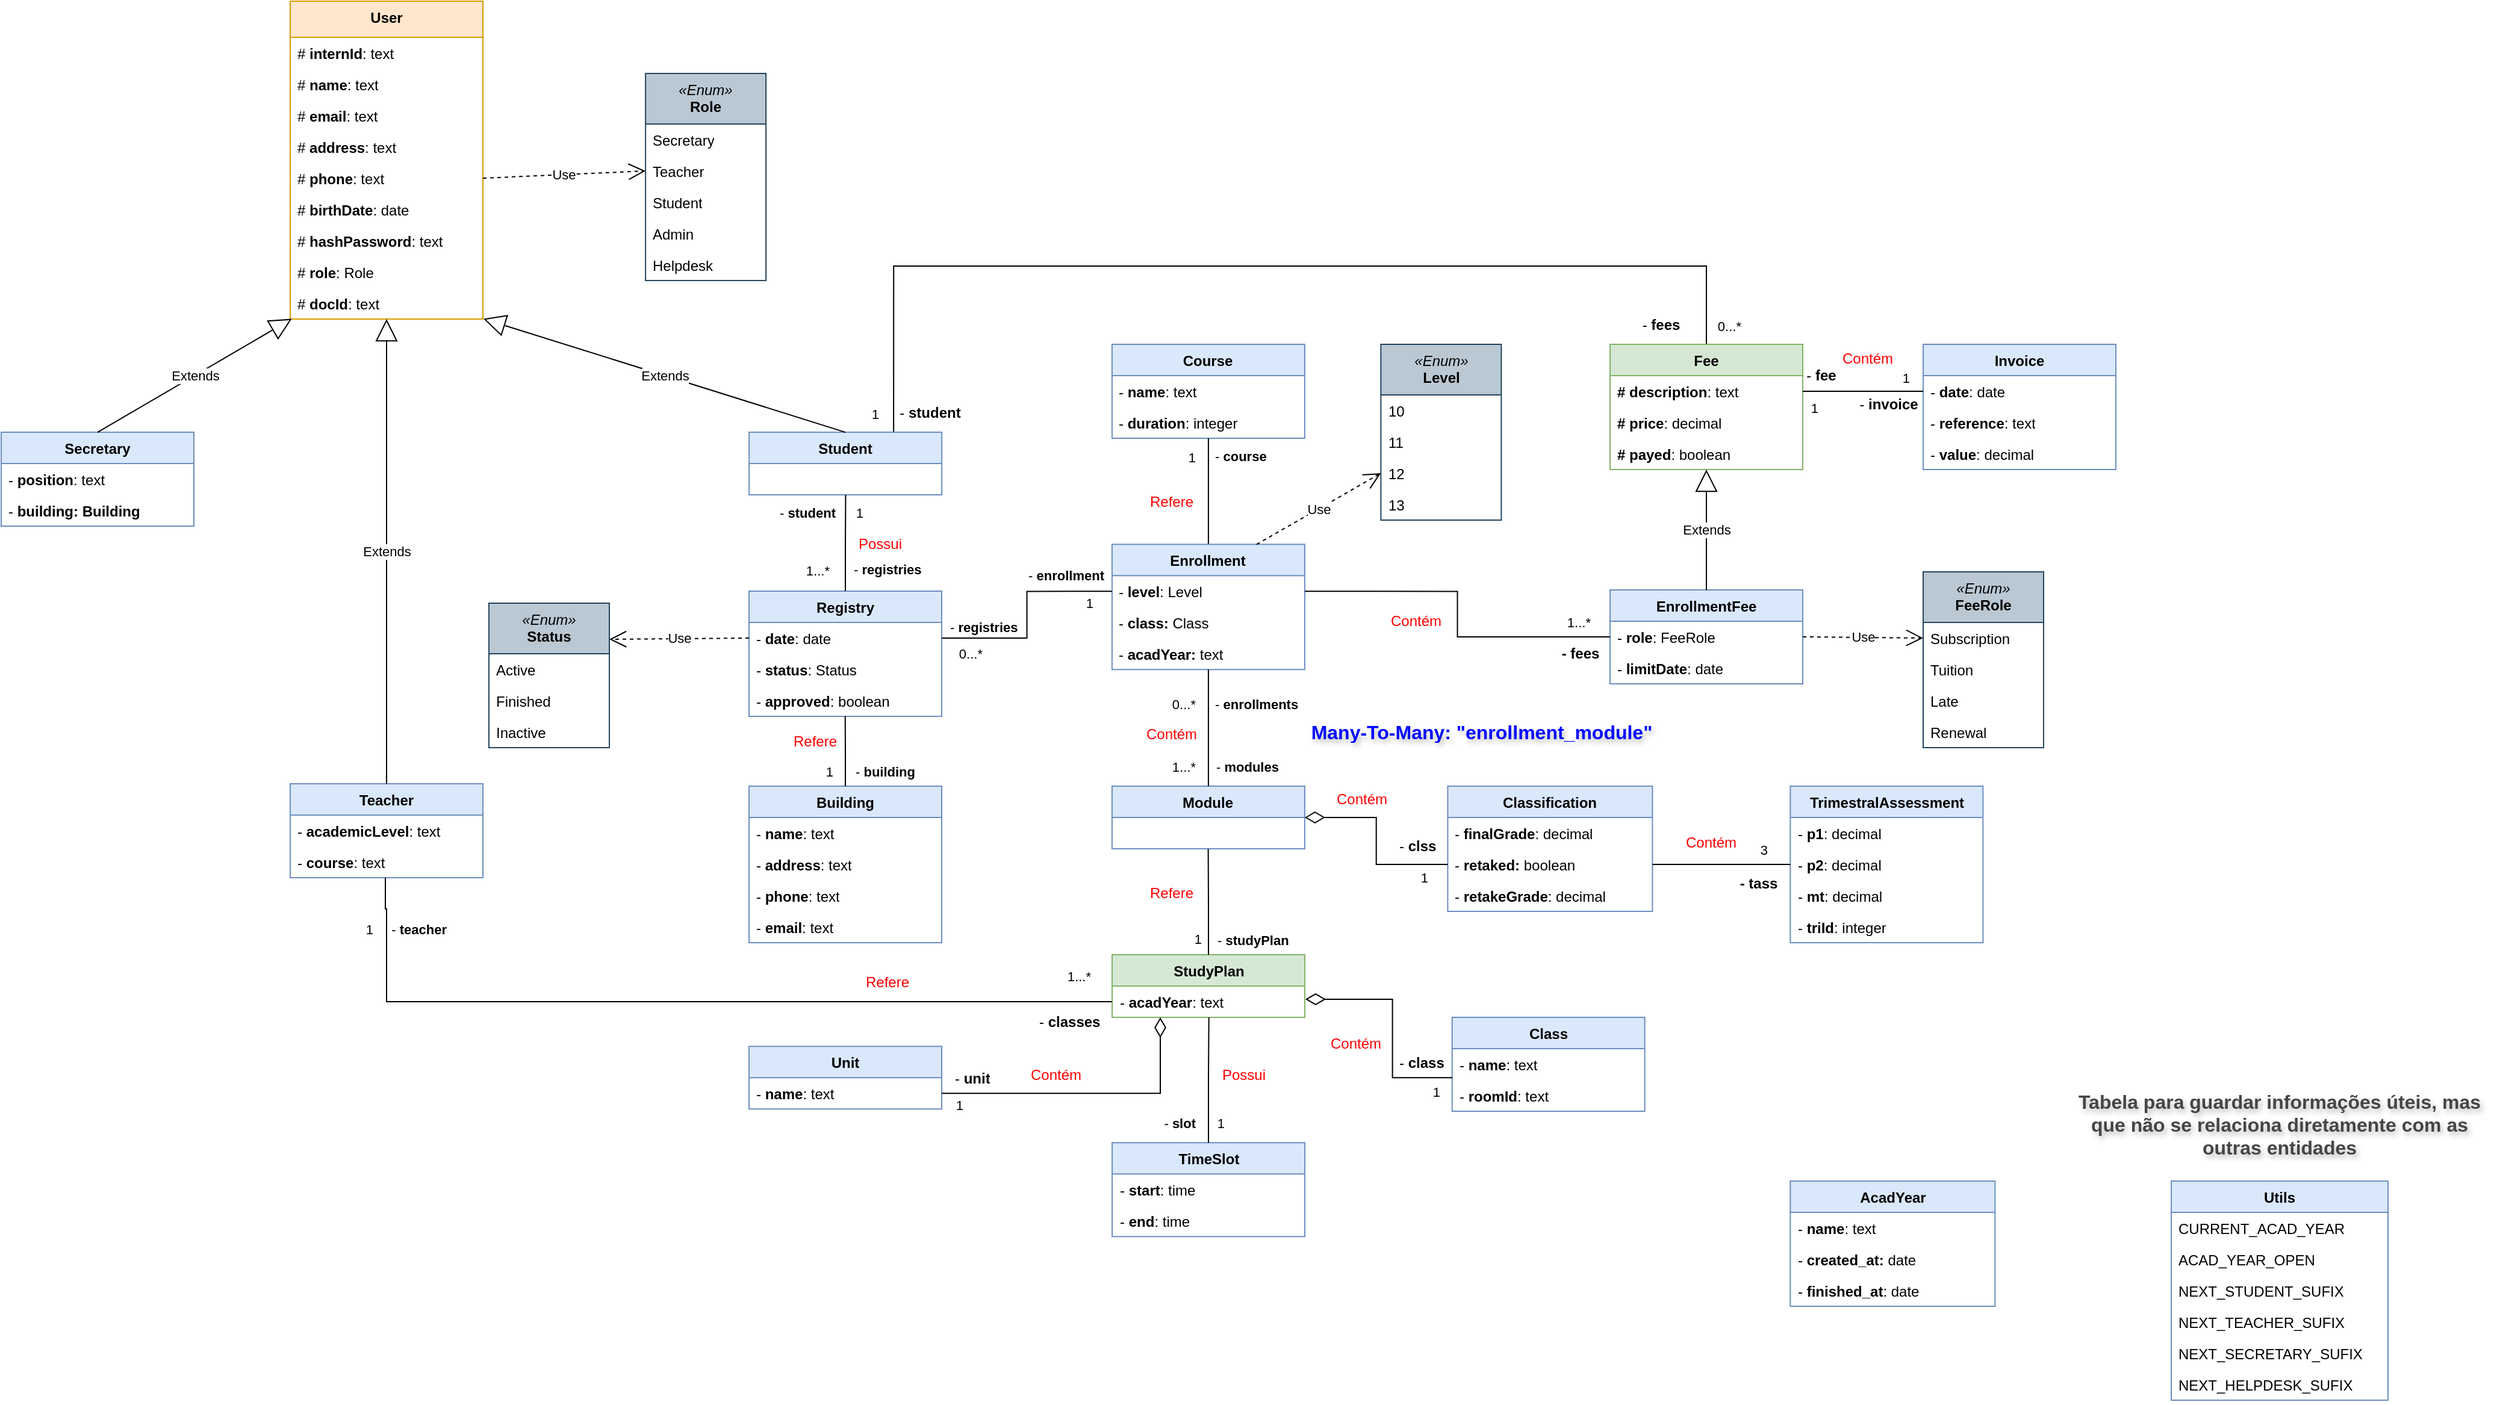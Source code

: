 <mxfile version="24.4.0" type="device">
  <diagram id="C5RBs43oDa-KdzZeNtuy" name="Page-1">
    <mxGraphModel dx="1750" dy="1862" grid="1" gridSize="10" guides="1" tooltips="1" connect="1" arrows="1" fold="1" page="1" pageScale="1" pageWidth="1169" pageHeight="827" math="0" shadow="0">
      <root>
        <mxCell id="WIyWlLk6GJQsqaUBKTNV-0" />
        <mxCell id="WIyWlLk6GJQsqaUBKTNV-1" parent="WIyWlLk6GJQsqaUBKTNV-0" />
        <mxCell id="x0Ebby3f6C95ohtFIqQS-0" value="&lt;div&gt;&lt;span style=&quot;background-color: initial;&quot;&gt;User&lt;/span&gt;&lt;br&gt;&lt;/div&gt;" style="swimlane;fontStyle=1;align=center;verticalAlign=top;childLayout=stackLayout;horizontal=1;startSize=30;horizontalStack=0;resizeParent=1;resizeParentMax=0;resizeLast=0;collapsible=1;marginBottom=0;whiteSpace=wrap;html=1;fillColor=#ffe6cc;strokeColor=#d79b00;" parent="WIyWlLk6GJQsqaUBKTNV-1" vertex="1">
          <mxGeometry x="320" y="-60" width="160" height="264" as="geometry">
            <mxRectangle x="285" y="109" width="70" height="30" as="alternateBounds" />
          </mxGeometry>
        </mxCell>
        <mxCell id="emaAQf_MCwO-FVbNsSKt-1" value="#&lt;b&gt; internId&lt;/b&gt;: text" style="text;strokeColor=none;fillColor=none;align=left;verticalAlign=top;spacingLeft=4;spacingRight=4;overflow=hidden;rotatable=0;points=[[0,0.5],[1,0.5]];portConstraint=eastwest;whiteSpace=wrap;html=1;" parent="x0Ebby3f6C95ohtFIqQS-0" vertex="1">
          <mxGeometry y="30" width="160" height="26" as="geometry" />
        </mxCell>
        <mxCell id="x0Ebby3f6C95ohtFIqQS-1" value="# &lt;b&gt;name&lt;/b&gt;: text" style="text;strokeColor=none;fillColor=none;align=left;verticalAlign=top;spacingLeft=4;spacingRight=4;overflow=hidden;rotatable=0;points=[[0,0.5],[1,0.5]];portConstraint=eastwest;whiteSpace=wrap;html=1;" parent="x0Ebby3f6C95ohtFIqQS-0" vertex="1">
          <mxGeometry y="56" width="160" height="26" as="geometry" />
        </mxCell>
        <mxCell id="rPhPrc9EmJT0JEbO7Rp2-25" value="# &lt;b&gt;email&lt;/b&gt;: text" style="text;strokeColor=none;fillColor=none;align=left;verticalAlign=top;spacingLeft=4;spacingRight=4;overflow=hidden;rotatable=0;points=[[0,0.5],[1,0.5]];portConstraint=eastwest;whiteSpace=wrap;html=1;" parent="x0Ebby3f6C95ohtFIqQS-0" vertex="1">
          <mxGeometry y="82" width="160" height="26" as="geometry" />
        </mxCell>
        <mxCell id="rPhPrc9EmJT0JEbO7Rp2-27" value="# &lt;b&gt;address&lt;/b&gt;: text" style="text;strokeColor=none;fillColor=none;align=left;verticalAlign=top;spacingLeft=4;spacingRight=4;overflow=hidden;rotatable=0;points=[[0,0.5],[1,0.5]];portConstraint=eastwest;whiteSpace=wrap;html=1;" parent="x0Ebby3f6C95ohtFIqQS-0" vertex="1">
          <mxGeometry y="108" width="160" height="26" as="geometry" />
        </mxCell>
        <mxCell id="rPhPrc9EmJT0JEbO7Rp2-30" value="# &lt;b&gt;phone&lt;/b&gt;: text" style="text;strokeColor=none;fillColor=none;align=left;verticalAlign=top;spacingLeft=4;spacingRight=4;overflow=hidden;rotatable=0;points=[[0,0.5],[1,0.5]];portConstraint=eastwest;whiteSpace=wrap;html=1;" parent="x0Ebby3f6C95ohtFIqQS-0" vertex="1">
          <mxGeometry y="134" width="160" height="26" as="geometry" />
        </mxCell>
        <mxCell id="rPhPrc9EmJT0JEbO7Rp2-26" value="# &lt;b&gt;birthDate&lt;/b&gt;: date" style="text;strokeColor=none;fillColor=none;align=left;verticalAlign=top;spacingLeft=4;spacingRight=4;overflow=hidden;rotatable=0;points=[[0,0.5],[1,0.5]];portConstraint=eastwest;whiteSpace=wrap;html=1;" parent="x0Ebby3f6C95ohtFIqQS-0" vertex="1">
          <mxGeometry y="160" width="160" height="26" as="geometry" />
        </mxCell>
        <mxCell id="rPhPrc9EmJT0JEbO7Rp2-28" value="# &lt;b&gt;hashPassword&lt;/b&gt;: text" style="text;strokeColor=none;fillColor=none;align=left;verticalAlign=top;spacingLeft=4;spacingRight=4;overflow=hidden;rotatable=0;points=[[0,0.5],[1,0.5]];portConstraint=eastwest;whiteSpace=wrap;html=1;" parent="x0Ebby3f6C95ohtFIqQS-0" vertex="1">
          <mxGeometry y="186" width="160" height="26" as="geometry" />
        </mxCell>
        <mxCell id="R4sOLZEa-TKl13n7Rvy1-32" value="# &lt;b&gt;role&lt;/b&gt;: Role" style="text;strokeColor=none;fillColor=none;align=left;verticalAlign=top;spacingLeft=4;spacingRight=4;overflow=hidden;rotatable=0;points=[[0,0.5],[1,0.5]];portConstraint=eastwest;whiteSpace=wrap;html=1;" parent="x0Ebby3f6C95ohtFIqQS-0" vertex="1">
          <mxGeometry y="212" width="160" height="26" as="geometry" />
        </mxCell>
        <mxCell id="qfP9cwapI_imA948ndJV-0" value="# &lt;b&gt;docId&lt;/b&gt;: text" style="text;strokeColor=none;fillColor=none;align=left;verticalAlign=top;spacingLeft=4;spacingRight=4;overflow=hidden;rotatable=0;points=[[0,0.5],[1,0.5]];portConstraint=eastwest;whiteSpace=wrap;html=1;" parent="x0Ebby3f6C95ohtFIqQS-0" vertex="1">
          <mxGeometry y="238" width="160" height="26" as="geometry" />
        </mxCell>
        <mxCell id="x0Ebby3f6C95ohtFIqQS-4" value="Secretary" style="swimlane;fontStyle=1;align=center;verticalAlign=top;childLayout=stackLayout;horizontal=1;startSize=26;horizontalStack=0;resizeParent=1;resizeParentMax=0;resizeLast=0;collapsible=1;marginBottom=0;whiteSpace=wrap;html=1;fillColor=#dae8fc;strokeColor=#6c8ebf;" parent="WIyWlLk6GJQsqaUBKTNV-1" vertex="1">
          <mxGeometry x="80" y="298.05" width="160" height="78" as="geometry">
            <mxRectangle x="125" y="300" width="100" height="30" as="alternateBounds" />
          </mxGeometry>
        </mxCell>
        <mxCell id="rPhPrc9EmJT0JEbO7Rp2-35" value="- &lt;b&gt;position&lt;/b&gt;: text" style="text;strokeColor=none;fillColor=none;align=left;verticalAlign=top;spacingLeft=4;spacingRight=4;overflow=hidden;rotatable=0;points=[[0,0.5],[1,0.5]];portConstraint=eastwest;whiteSpace=wrap;html=1;" parent="x0Ebby3f6C95ohtFIqQS-4" vertex="1">
          <mxGeometry y="26" width="160" height="26" as="geometry" />
        </mxCell>
        <mxCell id="emaAQf_MCwO-FVbNsSKt-2" value="- &lt;b&gt;building: Building&lt;/b&gt;" style="text;strokeColor=none;fillColor=none;align=left;verticalAlign=top;spacingLeft=4;spacingRight=4;overflow=hidden;rotatable=0;points=[[0,0.5],[1,0.5]];portConstraint=eastwest;whiteSpace=wrap;html=1;" parent="x0Ebby3f6C95ohtFIqQS-4" vertex="1">
          <mxGeometry y="52" width="160" height="26" as="geometry" />
        </mxCell>
        <mxCell id="r0sBvm1U4i-7NRLblu73-11" style="edgeStyle=orthogonalEdgeStyle;rounded=0;orthogonalLoop=1;jettySize=auto;html=1;exitX=0.75;exitY=0;exitDx=0;exitDy=0;entryX=0.5;entryY=0;entryDx=0;entryDy=0;endArrow=none;endFill=0;" parent="WIyWlLk6GJQsqaUBKTNV-1" source="x0Ebby3f6C95ohtFIqQS-10" target="R4sOLZEa-TKl13n7Rvy1-77" edge="1">
          <mxGeometry relative="1" as="geometry">
            <Array as="points">
              <mxPoint x="821" y="160" />
              <mxPoint x="1496" y="160" />
            </Array>
          </mxGeometry>
        </mxCell>
        <mxCell id="x0Ebby3f6C95ohtFIqQS-10" value="Student" style="swimlane;fontStyle=1;align=center;verticalAlign=top;childLayout=stackLayout;horizontal=1;startSize=26;horizontalStack=0;resizeParent=1;resizeParentMax=0;resizeLast=0;collapsible=1;marginBottom=0;whiteSpace=wrap;html=1;fillColor=#dae8fc;strokeColor=#6c8ebf;" parent="WIyWlLk6GJQsqaUBKTNV-1" vertex="1">
          <mxGeometry x="701.06" y="298.05" width="160" height="52" as="geometry">
            <mxRectangle x="345" y="300" width="100" height="30" as="alternateBounds" />
          </mxGeometry>
        </mxCell>
        <mxCell id="x0Ebby3f6C95ohtFIqQS-14" value="Teacher" style="swimlane;fontStyle=1;align=center;verticalAlign=top;childLayout=stackLayout;horizontal=1;startSize=26;horizontalStack=0;resizeParent=1;resizeParentMax=0;resizeLast=0;collapsible=1;marginBottom=0;whiteSpace=wrap;html=1;fillColor=#dae8fc;strokeColor=#6c8ebf;" parent="WIyWlLk6GJQsqaUBKTNV-1" vertex="1">
          <mxGeometry x="320" y="590" width="160" height="78" as="geometry">
            <mxRectangle x="570" y="300" width="80" height="30" as="alternateBounds" />
          </mxGeometry>
        </mxCell>
        <mxCell id="rPhPrc9EmJT0JEbO7Rp2-33" value="- &lt;b&gt;academicLevel&lt;/b&gt;: text&amp;nbsp;" style="text;strokeColor=none;fillColor=none;align=left;verticalAlign=top;spacingLeft=4;spacingRight=4;overflow=hidden;rotatable=0;points=[[0,0.5],[1,0.5]];portConstraint=eastwest;whiteSpace=wrap;html=1;" parent="x0Ebby3f6C95ohtFIqQS-14" vertex="1">
          <mxGeometry y="26" width="160" height="26" as="geometry" />
        </mxCell>
        <mxCell id="rPhPrc9EmJT0JEbO7Rp2-34" value="- &lt;b&gt;course&lt;/b&gt;: text&amp;nbsp;" style="text;strokeColor=none;fillColor=none;align=left;verticalAlign=top;spacingLeft=4;spacingRight=4;overflow=hidden;rotatable=0;points=[[0,0.5],[1,0.5]];portConstraint=eastwest;whiteSpace=wrap;html=1;" parent="x0Ebby3f6C95ohtFIqQS-14" vertex="1">
          <mxGeometry y="52" width="160" height="26" as="geometry" />
        </mxCell>
        <mxCell id="x0Ebby3f6C95ohtFIqQS-18" value="StudyPlan" style="swimlane;fontStyle=1;align=center;verticalAlign=top;childLayout=stackLayout;horizontal=1;startSize=26;horizontalStack=0;resizeParent=1;resizeParentMax=0;resizeLast=0;collapsible=1;marginBottom=0;whiteSpace=wrap;html=1;fillColor=#d5e8d4;strokeColor=#82b366;" parent="WIyWlLk6GJQsqaUBKTNV-1" vertex="1">
          <mxGeometry x="1002.52" y="732" width="160" height="52" as="geometry">
            <mxRectangle x="350" y="360" width="70" height="30" as="alternateBounds" />
          </mxGeometry>
        </mxCell>
        <mxCell id="lyx5QjdWIEwCXilWNKK9-53" value="- &lt;b&gt;acadYear&lt;/b&gt;: text" style="text;strokeColor=none;fillColor=none;align=left;verticalAlign=top;spacingLeft=4;spacingRight=4;overflow=hidden;rotatable=0;points=[[0,0.5],[1,0.5]];portConstraint=eastwest;whiteSpace=wrap;html=1;" parent="x0Ebby3f6C95ohtFIqQS-18" vertex="1">
          <mxGeometry y="26" width="160" height="26" as="geometry" />
        </mxCell>
        <mxCell id="x0Ebby3f6C95ohtFIqQS-30" value="Class" style="swimlane;fontStyle=1;align=center;verticalAlign=top;childLayout=stackLayout;horizontal=1;startSize=26;horizontalStack=0;resizeParent=1;resizeParentMax=0;resizeLast=0;collapsible=1;marginBottom=0;whiteSpace=wrap;html=1;fillColor=#dae8fc;strokeColor=#6c8ebf;" parent="WIyWlLk6GJQsqaUBKTNV-1" vertex="1">
          <mxGeometry x="1284.84" y="784" width="160" height="78" as="geometry">
            <mxRectangle x="310" y="440" width="100" height="30" as="alternateBounds" />
          </mxGeometry>
        </mxCell>
        <mxCell id="x0Ebby3f6C95ohtFIqQS-31" value="- &lt;b&gt;name&lt;/b&gt;: text" style="text;strokeColor=none;fillColor=none;align=left;verticalAlign=top;spacingLeft=4;spacingRight=4;overflow=hidden;rotatable=0;points=[[0,0.5],[1,0.5]];portConstraint=eastwest;whiteSpace=wrap;html=1;" parent="x0Ebby3f6C95ohtFIqQS-30" vertex="1">
          <mxGeometry y="26" width="160" height="26" as="geometry" />
        </mxCell>
        <mxCell id="lyx5QjdWIEwCXilWNKK9-21" value="- &lt;b&gt;roomId&lt;/b&gt;: text" style="text;strokeColor=none;fillColor=none;align=left;verticalAlign=top;spacingLeft=4;spacingRight=4;overflow=hidden;rotatable=0;points=[[0,0.5],[1,0.5]];portConstraint=eastwest;whiteSpace=wrap;html=1;" parent="x0Ebby3f6C95ohtFIqQS-30" vertex="1">
          <mxGeometry y="52" width="160" height="26" as="geometry" />
        </mxCell>
        <mxCell id="x0Ebby3f6C95ohtFIqQS-34" value="Course" style="swimlane;fontStyle=1;align=center;verticalAlign=top;childLayout=stackLayout;horizontal=1;startSize=26;horizontalStack=0;resizeParent=1;resizeParentMax=0;resizeLast=0;collapsible=1;marginBottom=0;whiteSpace=wrap;html=1;fillColor=#dae8fc;strokeColor=#6c8ebf;" parent="WIyWlLk6GJQsqaUBKTNV-1" vertex="1">
          <mxGeometry x="1002.46" y="225.05" width="160" height="78" as="geometry">
            <mxRectangle x="195" y="661" width="80" height="30" as="alternateBounds" />
          </mxGeometry>
        </mxCell>
        <mxCell id="x0Ebby3f6C95ohtFIqQS-35" value="- &lt;b&gt;name&lt;/b&gt;: text" style="text;strokeColor=none;fillColor=none;align=left;verticalAlign=top;spacingLeft=4;spacingRight=4;overflow=hidden;rotatable=0;points=[[0,0.5],[1,0.5]];portConstraint=eastwest;whiteSpace=wrap;html=1;" parent="x0Ebby3f6C95ohtFIqQS-34" vertex="1">
          <mxGeometry y="26" width="160" height="26" as="geometry" />
        </mxCell>
        <mxCell id="lyx5QjdWIEwCXilWNKK9-32" value="- &lt;b&gt;duration&lt;/b&gt;: integer" style="text;strokeColor=none;fillColor=none;align=left;verticalAlign=top;spacingLeft=4;spacingRight=4;overflow=hidden;rotatable=0;points=[[0,0.5],[1,0.5]];portConstraint=eastwest;whiteSpace=wrap;html=1;" parent="x0Ebby3f6C95ohtFIqQS-34" vertex="1">
          <mxGeometry y="52" width="160" height="26" as="geometry" />
        </mxCell>
        <mxCell id="R4sOLZEa-TKl13n7Rvy1-69" style="edgeStyle=orthogonalEdgeStyle;rounded=0;orthogonalLoop=1;jettySize=auto;html=1;exitX=0.5;exitY=0;exitDx=0;exitDy=0;entryX=0.5;entryY=0.998;entryDx=0;entryDy=0;entryPerimeter=0;endArrow=none;endFill=0;" parent="WIyWlLk6GJQsqaUBKTNV-1" source="x0Ebby3f6C95ohtFIqQS-38" target="lyx5QjdWIEwCXilWNKK9-32" edge="1">
          <mxGeometry relative="1" as="geometry">
            <mxPoint x="1082.667" y="300" as="targetPoint" />
          </mxGeometry>
        </mxCell>
        <mxCell id="x0Ebby3f6C95ohtFIqQS-38" value="Enrollment" style="swimlane;fontStyle=1;align=center;verticalAlign=top;childLayout=stackLayout;horizontal=1;startSize=26;horizontalStack=0;resizeParent=1;resizeParentMax=0;resizeLast=0;collapsible=1;marginBottom=0;whiteSpace=wrap;html=1;fillColor=#dae8fc;strokeColor=#6c8ebf;" parent="WIyWlLk6GJQsqaUBKTNV-1" vertex="1">
          <mxGeometry x="1002.46" y="391.16" width="160" height="104" as="geometry">
            <mxRectangle x="455" y="661" width="80" height="30" as="alternateBounds" />
          </mxGeometry>
        </mxCell>
        <mxCell id="lyx5QjdWIEwCXilWNKK9-18" value="- &lt;b&gt;level&lt;/b&gt;: Level" style="text;strokeColor=none;fillColor=none;align=left;verticalAlign=top;spacingLeft=4;spacingRight=4;overflow=hidden;rotatable=0;points=[[0,0.5],[1,0.5]];portConstraint=eastwest;whiteSpace=wrap;html=1;" parent="x0Ebby3f6C95ohtFIqQS-38" vertex="1">
          <mxGeometry y="26" width="160" height="26" as="geometry" />
        </mxCell>
        <mxCell id="x0Ebby3f6C95ohtFIqQS-39" value="- &lt;b&gt;class: &lt;/b&gt;Class" style="text;strokeColor=none;fillColor=none;align=left;verticalAlign=top;spacingLeft=4;spacingRight=4;overflow=hidden;rotatable=0;points=[[0,0.5],[1,0.5]];portConstraint=eastwest;whiteSpace=wrap;html=1;" parent="x0Ebby3f6C95ohtFIqQS-38" vertex="1">
          <mxGeometry y="52" width="160" height="26" as="geometry" />
        </mxCell>
        <mxCell id="Na8gEu5Ey_Q5j3jmP6cr-6" value="- &lt;b&gt;acadYear: &lt;/b&gt;text" style="text;strokeColor=none;fillColor=none;align=left;verticalAlign=top;spacingLeft=4;spacingRight=4;overflow=hidden;rotatable=0;points=[[0,0.5],[1,0.5]];portConstraint=eastwest;whiteSpace=wrap;html=1;" parent="x0Ebby3f6C95ohtFIqQS-38" vertex="1">
          <mxGeometry y="78" width="160" height="26" as="geometry" />
        </mxCell>
        <mxCell id="x0Ebby3f6C95ohtFIqQS-42" value="Extends" style="endArrow=block;endSize=16;endFill=0;html=1;rounded=0;entryX=0.008;entryY=0.992;entryDx=0;entryDy=0;entryPerimeter=0;exitX=0.5;exitY=0;exitDx=0;exitDy=0;" parent="WIyWlLk6GJQsqaUBKTNV-1" source="x0Ebby3f6C95ohtFIqQS-4" target="qfP9cwapI_imA948ndJV-0" edge="1">
          <mxGeometry width="160" relative="1" as="geometry">
            <mxPoint x="70" y="188.05" as="sourcePoint" />
            <mxPoint x="330.32" y="190.388" as="targetPoint" />
          </mxGeometry>
        </mxCell>
        <mxCell id="x0Ebby3f6C95ohtFIqQS-55" value="Unit" style="swimlane;fontStyle=1;align=center;verticalAlign=top;childLayout=stackLayout;horizontal=1;startSize=26;horizontalStack=0;resizeParent=1;resizeParentMax=0;resizeLast=0;collapsible=1;marginBottom=0;whiteSpace=wrap;html=1;fillColor=#dae8fc;strokeColor=#6c8ebf;" parent="WIyWlLk6GJQsqaUBKTNV-1" vertex="1">
          <mxGeometry x="701" y="808.08" width="160" height="52" as="geometry" />
        </mxCell>
        <mxCell id="x0Ebby3f6C95ohtFIqQS-56" value="- &lt;b&gt;name&lt;/b&gt;: text" style="text;strokeColor=none;fillColor=none;align=left;verticalAlign=top;spacingLeft=4;spacingRight=4;overflow=hidden;rotatable=0;points=[[0,0.5],[1,0.5]];portConstraint=eastwest;whiteSpace=wrap;html=1;" parent="x0Ebby3f6C95ohtFIqQS-55" vertex="1">
          <mxGeometry y="26" width="160" height="26" as="geometry" />
        </mxCell>
        <mxCell id="C_oh2TMeIHpBrAPbJOL9-4" value="Extends" style="endArrow=block;endSize=16;endFill=0;html=1;rounded=0;exitX=0.5;exitY=0;exitDx=0;exitDy=0;entryX=1.003;entryY=0.992;entryDx=0;entryDy=0;entryPerimeter=0;" parent="WIyWlLk6GJQsqaUBKTNV-1" source="x0Ebby3f6C95ohtFIqQS-10" target="qfP9cwapI_imA948ndJV-0" edge="1">
          <mxGeometry width="160" relative="1" as="geometry">
            <mxPoint x="465" y="288.05" as="sourcePoint" />
            <mxPoint x="489.84" y="189.998" as="targetPoint" />
          </mxGeometry>
        </mxCell>
        <mxCell id="C_oh2TMeIHpBrAPbJOL9-5" value="Extends" style="endArrow=block;endSize=16;endFill=0;html=1;rounded=0;exitX=0.5;exitY=0;exitDx=0;exitDy=0;entryX=0.5;entryY=1;entryDx=0;entryDy=0;" parent="WIyWlLk6GJQsqaUBKTNV-1" source="x0Ebby3f6C95ohtFIqQS-14" target="x0Ebby3f6C95ohtFIqQS-0" edge="1">
          <mxGeometry width="160" relative="1" as="geometry">
            <mxPoint x="450" y="278.05" as="sourcePoint" />
            <mxPoint x="400" y="220" as="targetPoint" />
          </mxGeometry>
        </mxCell>
        <mxCell id="rPhPrc9EmJT0JEbO7Rp2-0" value="Classification" style="swimlane;fontStyle=1;align=center;verticalAlign=top;childLayout=stackLayout;horizontal=1;startSize=26;horizontalStack=0;resizeParent=1;resizeParentMax=0;resizeLast=0;collapsible=1;marginBottom=0;whiteSpace=wrap;html=1;fillColor=#dae8fc;strokeColor=#6c8ebf;" parent="WIyWlLk6GJQsqaUBKTNV-1" vertex="1">
          <mxGeometry x="1281.2" y="592.0" width="170" height="104" as="geometry" />
        </mxCell>
        <mxCell id="rPhPrc9EmJT0JEbO7Rp2-1" value="- &lt;b&gt;finalGrade&lt;/b&gt;: decimal" style="text;strokeColor=none;fillColor=none;align=left;verticalAlign=top;spacingLeft=4;spacingRight=4;overflow=hidden;rotatable=0;points=[[0,0.5],[1,0.5]];portConstraint=eastwest;whiteSpace=wrap;html=1;" parent="rPhPrc9EmJT0JEbO7Rp2-0" vertex="1">
          <mxGeometry y="26" width="170" height="26" as="geometry" />
        </mxCell>
        <mxCell id="lyx5QjdWIEwCXilWNKK9-10" value="- &lt;b&gt;retaked: &lt;/b&gt;boolean" style="text;strokeColor=none;fillColor=none;align=left;verticalAlign=top;spacingLeft=4;spacingRight=4;overflow=hidden;rotatable=0;points=[[0,0.5],[1,0.5]];portConstraint=eastwest;whiteSpace=wrap;html=1;" parent="rPhPrc9EmJT0JEbO7Rp2-0" vertex="1">
          <mxGeometry y="52" width="170" height="26" as="geometry" />
        </mxCell>
        <mxCell id="eIcUPRR4atYr4VNpyihu-0" value="- &lt;b&gt;retakeGrade&lt;/b&gt;: decimal" style="text;strokeColor=none;fillColor=none;align=left;verticalAlign=top;spacingLeft=4;spacingRight=4;overflow=hidden;rotatable=0;points=[[0,0.5],[1,0.5]];portConstraint=eastwest;whiteSpace=wrap;html=1;" parent="rPhPrc9EmJT0JEbO7Rp2-0" vertex="1">
          <mxGeometry y="78" width="170" height="26" as="geometry" />
        </mxCell>
        <mxCell id="rPhPrc9EmJT0JEbO7Rp2-7" value="TrimestralAssessment" style="swimlane;fontStyle=1;align=center;verticalAlign=top;childLayout=stackLayout;horizontal=1;startSize=26;horizontalStack=0;resizeParent=1;resizeParentMax=0;resizeLast=0;collapsible=1;marginBottom=0;whiteSpace=wrap;html=1;fillColor=#dae8fc;strokeColor=#6c8ebf;" parent="WIyWlLk6GJQsqaUBKTNV-1" vertex="1">
          <mxGeometry x="1565.68" y="592.0" width="160" height="130" as="geometry" />
        </mxCell>
        <mxCell id="rPhPrc9EmJT0JEbO7Rp2-8" value="- &lt;b&gt;p1&lt;/b&gt;: decimal" style="text;strokeColor=none;fillColor=none;align=left;verticalAlign=top;spacingLeft=4;spacingRight=4;overflow=hidden;rotatable=0;points=[[0,0.5],[1,0.5]];portConstraint=eastwest;whiteSpace=wrap;html=1;" parent="rPhPrc9EmJT0JEbO7Rp2-7" vertex="1">
          <mxGeometry y="26" width="160" height="26" as="geometry" />
        </mxCell>
        <mxCell id="lyx5QjdWIEwCXilWNKK9-16" value="- &lt;b&gt;p2&lt;/b&gt;: decimal" style="text;strokeColor=none;fillColor=none;align=left;verticalAlign=top;spacingLeft=4;spacingRight=4;overflow=hidden;rotatable=0;points=[[0,0.5],[1,0.5]];portConstraint=eastwest;whiteSpace=wrap;html=1;" parent="rPhPrc9EmJT0JEbO7Rp2-7" vertex="1">
          <mxGeometry y="52" width="160" height="26" as="geometry" />
        </mxCell>
        <mxCell id="lyx5QjdWIEwCXilWNKK9-17" value="- &lt;b&gt;mt&lt;/b&gt;: decimal" style="text;strokeColor=none;fillColor=none;align=left;verticalAlign=top;spacingLeft=4;spacingRight=4;overflow=hidden;rotatable=0;points=[[0,0.5],[1,0.5]];portConstraint=eastwest;whiteSpace=wrap;html=1;" parent="rPhPrc9EmJT0JEbO7Rp2-7" vertex="1">
          <mxGeometry y="78" width="160" height="26" as="geometry" />
        </mxCell>
        <mxCell id="Na8gEu5Ey_Q5j3jmP6cr-5" value="- &lt;b&gt;triId&lt;/b&gt;: integer" style="text;strokeColor=none;fillColor=none;align=left;verticalAlign=top;spacingLeft=4;spacingRight=4;overflow=hidden;rotatable=0;points=[[0,0.5],[1,0.5]];portConstraint=eastwest;whiteSpace=wrap;html=1;" parent="rPhPrc9EmJT0JEbO7Rp2-7" vertex="1">
          <mxGeometry y="104" width="160" height="26" as="geometry" />
        </mxCell>
        <mxCell id="rPhPrc9EmJT0JEbO7Rp2-18" value="TimeSlot" style="swimlane;fontStyle=1;align=center;verticalAlign=top;childLayout=stackLayout;horizontal=1;startSize=26;horizontalStack=0;resizeParent=1;resizeParentMax=0;resizeLast=0;collapsible=1;marginBottom=0;whiteSpace=wrap;html=1;fillColor=#dae8fc;strokeColor=#6c8ebf;" parent="WIyWlLk6GJQsqaUBKTNV-1" vertex="1">
          <mxGeometry x="1002.52" y="888.1" width="160" height="78" as="geometry" />
        </mxCell>
        <mxCell id="rPhPrc9EmJT0JEbO7Rp2-19" value="- &lt;b&gt;start&lt;/b&gt;: time" style="text;strokeColor=none;fillColor=none;align=left;verticalAlign=top;spacingLeft=4;spacingRight=4;overflow=hidden;rotatable=0;points=[[0,0.5],[1,0.5]];portConstraint=eastwest;whiteSpace=wrap;html=1;" parent="rPhPrc9EmJT0JEbO7Rp2-18" vertex="1">
          <mxGeometry y="26" width="160" height="26" as="geometry" />
        </mxCell>
        <mxCell id="lyx5QjdWIEwCXilWNKK9-35" value="- &lt;b&gt;end&lt;/b&gt;: time" style="text;strokeColor=none;fillColor=none;align=left;verticalAlign=top;spacingLeft=4;spacingRight=4;overflow=hidden;rotatable=0;points=[[0,0.5],[1,0.5]];portConstraint=eastwest;whiteSpace=wrap;html=1;" parent="rPhPrc9EmJT0JEbO7Rp2-18" vertex="1">
          <mxGeometry y="52" width="160" height="26" as="geometry" />
        </mxCell>
        <mxCell id="lyx5QjdWIEwCXilWNKK9-2" value="1" style="edgeLabel;resizable=0;html=1;align=right;verticalAlign=bottom;" parent="WIyWlLk6GJQsqaUBKTNV-1" connectable="0" vertex="1">
          <mxGeometry x="785.997" y="377.005" as="geometry">
            <mxPoint x="11" y="-4" as="offset" />
          </mxGeometry>
        </mxCell>
        <mxCell id="lyx5QjdWIEwCXilWNKK9-7" value="- &lt;b&gt;clss&lt;/b&gt;" style="text;strokeColor=none;fillColor=none;align=left;verticalAlign=top;spacingLeft=4;spacingRight=4;overflow=hidden;rotatable=0;points=[[0,0.5],[1,0.5]];portConstraint=eastwest;whiteSpace=wrap;html=1;" parent="WIyWlLk6GJQsqaUBKTNV-1" vertex="1">
          <mxGeometry x="1234.78" y="627.95" width="41.22" height="26" as="geometry" />
        </mxCell>
        <mxCell id="lyx5QjdWIEwCXilWNKK9-8" value="1" style="edgeLabel;resizable=0;html=1;align=right;verticalAlign=bottom;" parent="WIyWlLk6GJQsqaUBKTNV-1" connectable="0" vertex="1">
          <mxGeometry x="1265.997" y="676.005" as="geometry" />
        </mxCell>
        <mxCell id="lyx5QjdWIEwCXilWNKK9-9" value="3" style="edgeLabel;resizable=0;html=1;align=right;verticalAlign=bottom;" parent="WIyWlLk6GJQsqaUBKTNV-1" connectable="0" vertex="1">
          <mxGeometry x="1547.677" y="653.955" as="geometry" />
        </mxCell>
        <mxCell id="lyx5QjdWIEwCXilWNKK9-19" value="- &lt;b&gt;class&lt;/b&gt;" style="text;strokeColor=none;fillColor=none;align=left;verticalAlign=top;spacingLeft=4;spacingRight=4;overflow=hidden;rotatable=0;points=[[0,0.5],[1,0.5]];portConstraint=eastwest;whiteSpace=wrap;html=1;" parent="WIyWlLk6GJQsqaUBKTNV-1" vertex="1">
          <mxGeometry x="1234.78" y="808.08" width="50.06" height="26" as="geometry" />
        </mxCell>
        <mxCell id="lyx5QjdWIEwCXilWNKK9-20" value="1" style="edgeLabel;resizable=0;html=1;align=right;verticalAlign=bottom;" parent="WIyWlLk6GJQsqaUBKTNV-1" connectable="0" vertex="1">
          <mxGeometry x="1275.677" y="854.625" as="geometry" />
        </mxCell>
        <mxCell id="lyx5QjdWIEwCXilWNKK9-24" value="&lt;div&gt;&lt;i style=&quot;font-weight: normal;&quot;&gt;«Enum»&lt;/i&gt;&lt;/div&gt;&lt;div&gt;&lt;span style=&quot;text-align: left;&quot;&gt;Level&lt;/span&gt;&lt;/div&gt;" style="swimlane;fontStyle=1;align=center;verticalAlign=top;childLayout=stackLayout;horizontal=1;startSize=42;horizontalStack=0;resizeParent=1;resizeParentMax=0;resizeLast=0;collapsible=1;marginBottom=0;whiteSpace=wrap;html=1;fillColor=#bac8d3;strokeColor=#23445d;" parent="WIyWlLk6GJQsqaUBKTNV-1" vertex="1">
          <mxGeometry x="1225.68" y="225.05" width="100" height="146" as="geometry" />
        </mxCell>
        <mxCell id="lyx5QjdWIEwCXilWNKK9-25" value="10" style="text;strokeColor=none;fillColor=none;align=left;verticalAlign=top;spacingLeft=4;spacingRight=4;overflow=hidden;rotatable=0;points=[[0,0.5],[1,0.5]];portConstraint=eastwest;whiteSpace=wrap;html=1;" parent="lyx5QjdWIEwCXilWNKK9-24" vertex="1">
          <mxGeometry y="42" width="100" height="26" as="geometry" />
        </mxCell>
        <mxCell id="lyx5QjdWIEwCXilWNKK9-26" value="11" style="text;strokeColor=none;fillColor=none;align=left;verticalAlign=top;spacingLeft=4;spacingRight=4;overflow=hidden;rotatable=0;points=[[0,0.5],[1,0.5]];portConstraint=eastwest;whiteSpace=wrap;html=1;" parent="lyx5QjdWIEwCXilWNKK9-24" vertex="1">
          <mxGeometry y="68" width="100" height="26" as="geometry" />
        </mxCell>
        <mxCell id="lyx5QjdWIEwCXilWNKK9-27" value="12" style="text;strokeColor=none;fillColor=none;align=left;verticalAlign=top;spacingLeft=4;spacingRight=4;overflow=hidden;rotatable=0;points=[[0,0.5],[1,0.5]];portConstraint=eastwest;whiteSpace=wrap;html=1;" parent="lyx5QjdWIEwCXilWNKK9-24" vertex="1">
          <mxGeometry y="94" width="100" height="26" as="geometry" />
        </mxCell>
        <mxCell id="lyx5QjdWIEwCXilWNKK9-28" value="13" style="text;strokeColor=none;fillColor=none;align=left;verticalAlign=top;spacingLeft=4;spacingRight=4;overflow=hidden;rotatable=0;points=[[0,0.5],[1,0.5]];portConstraint=eastwest;whiteSpace=wrap;html=1;" parent="lyx5QjdWIEwCXilWNKK9-24" vertex="1">
          <mxGeometry y="120" width="100" height="26" as="geometry" />
        </mxCell>
        <mxCell id="lyx5QjdWIEwCXilWNKK9-34" value="1" style="edgeLabel;resizable=0;html=1;align=right;verticalAlign=bottom;" parent="WIyWlLk6GJQsqaUBKTNV-1" connectable="0" vertex="1">
          <mxGeometry x="1096.057" y="880.005" as="geometry" />
        </mxCell>
        <mxCell id="lyx5QjdWIEwCXilWNKK9-57" value="- &lt;b&gt;unit&lt;/b&gt;" style="text;strokeColor=none;fillColor=none;align=left;verticalAlign=top;spacingLeft=4;spacingRight=4;overflow=hidden;rotatable=0;points=[[0,0.5],[1,0.5]];portConstraint=eastwest;whiteSpace=wrap;html=1;" parent="WIyWlLk6GJQsqaUBKTNV-1" vertex="1">
          <mxGeometry x="865.94" y="821.08" width="50.06" height="26" as="geometry" />
        </mxCell>
        <mxCell id="lyx5QjdWIEwCXilWNKK9-58" value="1" style="edgeLabel;resizable=0;html=1;align=right;verticalAlign=bottom;" parent="WIyWlLk6GJQsqaUBKTNV-1" connectable="0" vertex="1">
          <mxGeometry x="879.937" y="865.085" as="geometry" />
        </mxCell>
        <mxCell id="lyx5QjdWIEwCXilWNKK9-59" value="1" style="edgeLabel;resizable=0;html=1;align=right;verticalAlign=bottom;" parent="WIyWlLk6GJQsqaUBKTNV-1" connectable="0" vertex="1">
          <mxGeometry x="389.997" y="719.005" as="geometry" />
        </mxCell>
        <mxCell id="lyx5QjdWIEwCXilWNKK9-60" value="1...*" style="edgeLabel;resizable=0;html=1;align=right;verticalAlign=bottom;" parent="WIyWlLk6GJQsqaUBKTNV-1" connectable="0" vertex="1">
          <mxGeometry x="985.997" y="758.005" as="geometry" />
        </mxCell>
        <mxCell id="R4sOLZEa-TKl13n7Rvy1-4" value="Registry" style="swimlane;fontStyle=1;align=center;verticalAlign=top;childLayout=stackLayout;horizontal=1;startSize=26;horizontalStack=0;resizeParent=1;resizeParentMax=0;resizeLast=0;collapsible=1;marginBottom=0;whiteSpace=wrap;html=1;fillColor=#dae8fc;strokeColor=#6c8ebf;" parent="WIyWlLk6GJQsqaUBKTNV-1" vertex="1">
          <mxGeometry x="701" y="430" width="160" height="104" as="geometry" />
        </mxCell>
        <mxCell id="R4sOLZEa-TKl13n7Rvy1-5" value="-&amp;nbsp;&lt;b&gt;date&lt;/b&gt;: date" style="text;strokeColor=none;fillColor=none;align=left;verticalAlign=top;spacingLeft=4;spacingRight=4;overflow=hidden;rotatable=0;points=[[0,0.5],[1,0.5]];portConstraint=eastwest;whiteSpace=wrap;html=1;" parent="R4sOLZEa-TKl13n7Rvy1-4" vertex="1">
          <mxGeometry y="26" width="160" height="26" as="geometry" />
        </mxCell>
        <mxCell id="wbrQK4F61QkgtMWtcAEV-4" value="- &lt;b&gt;status&lt;/b&gt;: Status" style="text;strokeColor=none;fillColor=none;align=left;verticalAlign=top;spacingLeft=4;spacingRight=4;overflow=hidden;rotatable=0;points=[[0,0.5],[1,0.5]];portConstraint=eastwest;whiteSpace=wrap;html=1;" parent="R4sOLZEa-TKl13n7Rvy1-4" vertex="1">
          <mxGeometry y="52" width="160" height="26" as="geometry" />
        </mxCell>
        <mxCell id="h_vmbEvHAPqt6KJx8O-b-0" value="- &lt;b&gt;approved&lt;/b&gt;: boolean" style="text;strokeColor=none;fillColor=none;align=left;verticalAlign=top;spacingLeft=4;spacingRight=4;overflow=hidden;rotatable=0;points=[[0,0.5],[1,0.5]];portConstraint=eastwest;whiteSpace=wrap;html=1;" parent="R4sOLZEa-TKl13n7Rvy1-4" vertex="1">
          <mxGeometry y="78" width="160" height="26" as="geometry" />
        </mxCell>
        <mxCell id="R4sOLZEa-TKl13n7Rvy1-14" value="0...*" style="edgeLabel;resizable=0;html=1;align=right;verticalAlign=bottom;" parent="WIyWlLk6GJQsqaUBKTNV-1" connectable="0" vertex="1">
          <mxGeometry x="895.997" y="490.005" as="geometry" />
        </mxCell>
        <mxCell id="R4sOLZEa-TKl13n7Rvy1-15" value="" style="endArrow=none;html=1;edgeStyle=orthogonalEdgeStyle;rounded=0;entryX=0.501;entryY=1.001;entryDx=0;entryDy=0;entryPerimeter=0;exitX=0.5;exitY=0;exitDx=0;exitDy=0;" parent="WIyWlLk6GJQsqaUBKTNV-1" source="R4sOLZEa-TKl13n7Rvy1-4" edge="1">
          <mxGeometry relative="1" as="geometry">
            <mxPoint x="706" y="490" as="sourcePoint" />
            <mxPoint x="781.22" y="350.076" as="targetPoint" />
          </mxGeometry>
        </mxCell>
        <mxCell id="R4sOLZEa-TKl13n7Rvy1-16" value="- &lt;b&gt;registries&lt;/b&gt;" style="edgeLabel;resizable=0;html=1;align=left;verticalAlign=bottom;" parent="R4sOLZEa-TKl13n7Rvy1-15" connectable="0" vertex="1">
          <mxGeometry x="-1" relative="1" as="geometry">
            <mxPoint x="5" y="-10" as="offset" />
          </mxGeometry>
        </mxCell>
        <mxCell id="R4sOLZEa-TKl13n7Rvy1-17" value="- &lt;b&gt;student&lt;/b&gt;" style="edgeLabel;resizable=0;html=1;align=right;verticalAlign=bottom;" parent="R4sOLZEa-TKl13n7Rvy1-15" connectable="0" vertex="1">
          <mxGeometry x="1" relative="1" as="geometry">
            <mxPoint x="-8" y="23" as="offset" />
          </mxGeometry>
        </mxCell>
        <mxCell id="R4sOLZEa-TKl13n7Rvy1-18" value="1...*" style="edgeLabel;resizable=0;html=1;align=right;verticalAlign=bottom;" parent="WIyWlLk6GJQsqaUBKTNV-1" connectable="0" vertex="1">
          <mxGeometry x="757.937" y="425.005" as="geometry">
            <mxPoint x="11" y="-4" as="offset" />
          </mxGeometry>
        </mxCell>
        <mxCell id="R4sOLZEa-TKl13n7Rvy1-19" value="Module" style="swimlane;fontStyle=1;align=center;verticalAlign=top;childLayout=stackLayout;horizontal=1;startSize=26;horizontalStack=0;resizeParent=1;resizeParentMax=0;resizeLast=0;collapsible=1;marginBottom=0;whiteSpace=wrap;html=1;fillColor=#dae8fc;strokeColor=#6c8ebf;" parent="WIyWlLk6GJQsqaUBKTNV-1" vertex="1">
          <mxGeometry x="1002.46" y="592" width="160" height="52" as="geometry">
            <mxRectangle x="455" y="661" width="80" height="30" as="alternateBounds" />
          </mxGeometry>
        </mxCell>
        <mxCell id="R4sOLZEa-TKl13n7Rvy1-22" value="" style="endArrow=none;html=1;edgeStyle=orthogonalEdgeStyle;rounded=0;exitX=0.5;exitY=0;exitDx=0;exitDy=0;entryX=0.5;entryY=1;entryDx=0;entryDy=0;" parent="WIyWlLk6GJQsqaUBKTNV-1" source="R4sOLZEa-TKl13n7Rvy1-19" target="x0Ebby3f6C95ohtFIqQS-38" edge="1">
          <mxGeometry relative="1" as="geometry">
            <mxPoint x="947.46" y="452" as="sourcePoint" />
            <mxPoint x="1082.46" y="512" as="targetPoint" />
          </mxGeometry>
        </mxCell>
        <mxCell id="R4sOLZEa-TKl13n7Rvy1-23" value="- &lt;b&gt;modules&lt;/b&gt;" style="edgeLabel;resizable=0;html=1;align=left;verticalAlign=bottom;" parent="R4sOLZEa-TKl13n7Rvy1-22" connectable="0" vertex="1">
          <mxGeometry x="-1" relative="1" as="geometry">
            <mxPoint x="5" y="-8" as="offset" />
          </mxGeometry>
        </mxCell>
        <mxCell id="R4sOLZEa-TKl13n7Rvy1-25" value="1...*" style="edgeLabel;resizable=0;html=1;align=right;verticalAlign=bottom;" parent="WIyWlLk6GJQsqaUBKTNV-1" connectable="0" vertex="1">
          <mxGeometry x="1072.457" y="584.005" as="geometry" />
        </mxCell>
        <mxCell id="R4sOLZEa-TKl13n7Rvy1-26" value="- &lt;b&gt;enrollments&lt;/b&gt;" style="edgeLabel;resizable=0;html=1;align=left;verticalAlign=bottom;" parent="WIyWlLk6GJQsqaUBKTNV-1" connectable="0" vertex="1">
          <mxGeometry x="1086" y="532" as="geometry" />
        </mxCell>
        <mxCell id="R4sOLZEa-TKl13n7Rvy1-27" value="0...*" style="edgeLabel;resizable=0;html=1;align=right;verticalAlign=bottom;" parent="WIyWlLk6GJQsqaUBKTNV-1" connectable="0" vertex="1">
          <mxGeometry x="1072.517" y="532.005" as="geometry" />
        </mxCell>
        <mxCell id="R4sOLZEa-TKl13n7Rvy1-28" value="" style="endArrow=none;html=1;edgeStyle=orthogonalEdgeStyle;rounded=0;exitX=0.5;exitY=0;exitDx=0;exitDy=0;entryX=0.499;entryY=1.003;entryDx=0;entryDy=0;entryPerimeter=0;" parent="WIyWlLk6GJQsqaUBKTNV-1" source="x0Ebby3f6C95ohtFIqQS-18" edge="1">
          <mxGeometry relative="1" as="geometry">
            <mxPoint x="1007.46" y="622" as="sourcePoint" />
            <mxPoint x="1082.3" y="644.078" as="targetPoint" />
          </mxGeometry>
        </mxCell>
        <mxCell id="R4sOLZEa-TKl13n7Rvy1-29" value="- &lt;b&gt;studyPlan&lt;/b&gt;" style="edgeLabel;resizable=0;html=1;align=left;verticalAlign=bottom;" parent="R4sOLZEa-TKl13n7Rvy1-28" connectable="0" vertex="1">
          <mxGeometry x="-1" relative="1" as="geometry">
            <mxPoint x="5" y="-4" as="offset" />
          </mxGeometry>
        </mxCell>
        <mxCell id="R4sOLZEa-TKl13n7Rvy1-31" value="1" style="edgeLabel;resizable=0;html=1;align=right;verticalAlign=bottom;" parent="WIyWlLk6GJQsqaUBKTNV-1" connectable="0" vertex="1">
          <mxGeometry x="1077.457" y="727.005" as="geometry" />
        </mxCell>
        <mxCell id="R4sOLZEa-TKl13n7Rvy1-33" value="&lt;div&gt;&lt;i style=&quot;font-weight: normal;&quot;&gt;«Enum»&lt;/i&gt;&lt;/div&gt;&lt;div&gt;&lt;span style=&quot;text-align: left;&quot;&gt;Role&lt;/span&gt;&lt;/div&gt;" style="swimlane;fontStyle=1;align=center;verticalAlign=top;childLayout=stackLayout;horizontal=1;startSize=42;horizontalStack=0;resizeParent=1;resizeParentMax=0;resizeLast=0;collapsible=1;marginBottom=0;whiteSpace=wrap;html=1;fillColor=#bac8d3;strokeColor=#23445d;" parent="WIyWlLk6GJQsqaUBKTNV-1" vertex="1">
          <mxGeometry x="615.06" width="100" height="172" as="geometry" />
        </mxCell>
        <mxCell id="R4sOLZEa-TKl13n7Rvy1-34" value="Secretary" style="text;strokeColor=none;fillColor=none;align=left;verticalAlign=top;spacingLeft=4;spacingRight=4;overflow=hidden;rotatable=0;points=[[0,0.5],[1,0.5]];portConstraint=eastwest;whiteSpace=wrap;html=1;" parent="R4sOLZEa-TKl13n7Rvy1-33" vertex="1">
          <mxGeometry y="42" width="100" height="26" as="geometry" />
        </mxCell>
        <mxCell id="R4sOLZEa-TKl13n7Rvy1-35" value="Teacher" style="text;strokeColor=none;fillColor=none;align=left;verticalAlign=top;spacingLeft=4;spacingRight=4;overflow=hidden;rotatable=0;points=[[0,0.5],[1,0.5]];portConstraint=eastwest;whiteSpace=wrap;html=1;" parent="R4sOLZEa-TKl13n7Rvy1-33" vertex="1">
          <mxGeometry y="68" width="100" height="26" as="geometry" />
        </mxCell>
        <mxCell id="R4sOLZEa-TKl13n7Rvy1-36" value="Student" style="text;strokeColor=none;fillColor=none;align=left;verticalAlign=top;spacingLeft=4;spacingRight=4;overflow=hidden;rotatable=0;points=[[0,0.5],[1,0.5]];portConstraint=eastwest;whiteSpace=wrap;html=1;" parent="R4sOLZEa-TKl13n7Rvy1-33" vertex="1">
          <mxGeometry y="94" width="100" height="26" as="geometry" />
        </mxCell>
        <mxCell id="qj3KO4-LrgshDppNUJZX-19" value="Admin" style="text;strokeColor=none;fillColor=none;align=left;verticalAlign=top;spacingLeft=4;spacingRight=4;overflow=hidden;rotatable=0;points=[[0,0.5],[1,0.5]];portConstraint=eastwest;whiteSpace=wrap;html=1;" parent="R4sOLZEa-TKl13n7Rvy1-33" vertex="1">
          <mxGeometry y="120" width="100" height="26" as="geometry" />
        </mxCell>
        <mxCell id="qj3KO4-LrgshDppNUJZX-20" value="Helpdesk" style="text;strokeColor=none;fillColor=none;align=left;verticalAlign=top;spacingLeft=4;spacingRight=4;overflow=hidden;rotatable=0;points=[[0,0.5],[1,0.5]];portConstraint=eastwest;whiteSpace=wrap;html=1;" parent="R4sOLZEa-TKl13n7Rvy1-33" vertex="1">
          <mxGeometry y="146" width="100" height="26" as="geometry" />
        </mxCell>
        <mxCell id="R4sOLZEa-TKl13n7Rvy1-38" value="Use" style="endArrow=open;endSize=12;dashed=1;html=1;rounded=0;exitX=1;exitY=0.5;exitDx=0;exitDy=0;entryX=0;entryY=0.5;entryDx=0;entryDy=0;" parent="WIyWlLk6GJQsqaUBKTNV-1" source="rPhPrc9EmJT0JEbO7Rp2-30" target="R4sOLZEa-TKl13n7Rvy1-35" edge="1">
          <mxGeometry width="160" relative="1" as="geometry">
            <mxPoint x="650" y="190" as="sourcePoint" />
            <mxPoint x="810" y="190" as="targetPoint" />
          </mxGeometry>
        </mxCell>
        <mxCell id="R4sOLZEa-TKl13n7Rvy1-40" value="- &lt;b&gt;enrollment&lt;/b&gt;" style="edgeLabel;resizable=0;html=1;align=right;verticalAlign=bottom;" parent="WIyWlLk6GJQsqaUBKTNV-1" connectable="0" vertex="1">
          <mxGeometry x="996.001" y="425.995" as="geometry" />
        </mxCell>
        <mxCell id="R4sOLZEa-TKl13n7Rvy1-41" value="-&lt;b&gt; registries&lt;/b&gt;" style="edgeLabel;resizable=0;html=1;align=left;verticalAlign=bottom;" parent="WIyWlLk6GJQsqaUBKTNV-1" connectable="0" vertex="1">
          <mxGeometry x="866.0" y="468.492" as="geometry" />
        </mxCell>
        <mxCell id="R4sOLZEa-TKl13n7Rvy1-43" style="edgeStyle=orthogonalEdgeStyle;rounded=0;orthogonalLoop=1;jettySize=auto;html=1;exitX=1;exitY=0.5;exitDx=0;exitDy=0;entryX=0;entryY=0.5;entryDx=0;entryDy=0;endArrow=none;endFill=0;" parent="WIyWlLk6GJQsqaUBKTNV-1" source="R4sOLZEa-TKl13n7Rvy1-5" target="lyx5QjdWIEwCXilWNKK9-18" edge="1">
          <mxGeometry relative="1" as="geometry" />
        </mxCell>
        <mxCell id="R4sOLZEa-TKl13n7Rvy1-44" value="Building" style="swimlane;fontStyle=1;align=center;verticalAlign=top;childLayout=stackLayout;horizontal=1;startSize=26;horizontalStack=0;resizeParent=1;resizeParentMax=0;resizeLast=0;collapsible=1;marginBottom=0;whiteSpace=wrap;html=1;fillColor=#dae8fc;strokeColor=#6c8ebf;" parent="WIyWlLk6GJQsqaUBKTNV-1" vertex="1">
          <mxGeometry x="701.0" y="592" width="160" height="130" as="geometry">
            <mxRectangle x="195" y="661" width="80" height="30" as="alternateBounds" />
          </mxGeometry>
        </mxCell>
        <mxCell id="R4sOLZEa-TKl13n7Rvy1-45" value="- &lt;b&gt;name&lt;/b&gt;: text" style="text;strokeColor=none;fillColor=none;align=left;verticalAlign=top;spacingLeft=4;spacingRight=4;overflow=hidden;rotatable=0;points=[[0,0.5],[1,0.5]];portConstraint=eastwest;whiteSpace=wrap;html=1;" parent="R4sOLZEa-TKl13n7Rvy1-44" vertex="1">
          <mxGeometry y="26" width="160" height="26" as="geometry" />
        </mxCell>
        <mxCell id="R4sOLZEa-TKl13n7Rvy1-46" value="- &lt;b&gt;address&lt;/b&gt;: text" style="text;strokeColor=none;fillColor=none;align=left;verticalAlign=top;spacingLeft=4;spacingRight=4;overflow=hidden;rotatable=0;points=[[0,0.5],[1,0.5]];portConstraint=eastwest;whiteSpace=wrap;html=1;" parent="R4sOLZEa-TKl13n7Rvy1-44" vertex="1">
          <mxGeometry y="52" width="160" height="26" as="geometry" />
        </mxCell>
        <mxCell id="R4sOLZEa-TKl13n7Rvy1-67" value="- &lt;b&gt;phone&lt;/b&gt;: text" style="text;strokeColor=none;fillColor=none;align=left;verticalAlign=top;spacingLeft=4;spacingRight=4;overflow=hidden;rotatable=0;points=[[0,0.5],[1,0.5]];portConstraint=eastwest;whiteSpace=wrap;html=1;" parent="R4sOLZEa-TKl13n7Rvy1-44" vertex="1">
          <mxGeometry y="78" width="160" height="26" as="geometry" />
        </mxCell>
        <mxCell id="R4sOLZEa-TKl13n7Rvy1-68" value="- &lt;b&gt;email&lt;/b&gt;: text" style="text;strokeColor=none;fillColor=none;align=left;verticalAlign=top;spacingLeft=4;spacingRight=4;overflow=hidden;rotatable=0;points=[[0,0.5],[1,0.5]];portConstraint=eastwest;whiteSpace=wrap;html=1;" parent="R4sOLZEa-TKl13n7Rvy1-44" vertex="1">
          <mxGeometry y="104" width="160" height="26" as="geometry" />
        </mxCell>
        <mxCell id="R4sOLZEa-TKl13n7Rvy1-51" style="edgeStyle=orthogonalEdgeStyle;rounded=0;orthogonalLoop=1;jettySize=auto;html=1;exitX=0.5;exitY=0;exitDx=0;exitDy=0;entryX=0.502;entryY=1.005;entryDx=0;entryDy=0;entryPerimeter=0;endArrow=none;endFill=0;" parent="WIyWlLk6GJQsqaUBKTNV-1" source="rPhPrc9EmJT0JEbO7Rp2-18" target="lyx5QjdWIEwCXilWNKK9-53" edge="1">
          <mxGeometry relative="1" as="geometry" />
        </mxCell>
        <mxCell id="R4sOLZEa-TKl13n7Rvy1-52" value="- &lt;b&gt;slot&lt;/b&gt;" style="edgeLabel;resizable=0;html=1;align=right;verticalAlign=bottom;" parent="WIyWlLk6GJQsqaUBKTNV-1" connectable="0" vertex="1">
          <mxGeometry x="1072.52" y="880.051" as="geometry" />
        </mxCell>
        <mxCell id="R4sOLZEa-TKl13n7Rvy1-53" style="edgeStyle=orthogonalEdgeStyle;rounded=0;orthogonalLoop=1;jettySize=auto;html=1;exitX=1;exitY=0.5;exitDx=0;exitDy=0;entryX=0;entryY=0.5;entryDx=0;entryDy=0;endArrow=none;endFill=0;" parent="WIyWlLk6GJQsqaUBKTNV-1" source="lyx5QjdWIEwCXilWNKK9-10" target="lyx5QjdWIEwCXilWNKK9-16" edge="1">
          <mxGeometry relative="1" as="geometry" />
        </mxCell>
        <mxCell id="R4sOLZEa-TKl13n7Rvy1-55" value="- tass" style="text;align=center;fontStyle=1;verticalAlign=middle;spacingLeft=3;spacingRight=3;strokeColor=none;rotatable=0;points=[[0,0.5],[1,0.5]];portConstraint=eastwest;html=1;" parent="WIyWlLk6GJQsqaUBKTNV-1" vertex="1">
          <mxGeometry x="1518.68" y="659.62" width="40" height="26" as="geometry" />
        </mxCell>
        <mxCell id="R4sOLZEa-TKl13n7Rvy1-57" value="" style="endArrow=none;html=1;endSize=12;startArrow=diamondThin;startSize=14;startFill=0;edgeStyle=orthogonalEdgeStyle;align=left;verticalAlign=bottom;rounded=0;entryX=0;entryY=0.5;entryDx=0;entryDy=0;exitX=1;exitY=0.5;exitDx=0;exitDy=0;endFill=0;" parent="WIyWlLk6GJQsqaUBKTNV-1" source="R4sOLZEa-TKl13n7Rvy1-19" target="lyx5QjdWIEwCXilWNKK9-10" edge="1">
          <mxGeometry x="-1" y="3" relative="1" as="geometry">
            <mxPoint x="1186" y="760" as="sourcePoint" />
            <mxPoint x="1186" y="580" as="targetPoint" />
          </mxGeometry>
        </mxCell>
        <mxCell id="R4sOLZEa-TKl13n7Rvy1-58" value="" style="endArrow=none;html=1;endSize=12;startArrow=diamondThin;startSize=14;startFill=0;edgeStyle=orthogonalEdgeStyle;align=left;verticalAlign=bottom;rounded=0;exitX=1;exitY=0.5;exitDx=0;exitDy=0;entryX=-0.002;entryY=0.004;entryDx=0;entryDy=0;entryPerimeter=0;endFill=0;" parent="WIyWlLk6GJQsqaUBKTNV-1" edge="1">
          <mxGeometry x="-1" y="3" relative="1" as="geometry">
            <mxPoint x="1163" y="768.98" as="sourcePoint" />
            <mxPoint x="1285.0" y="834.084" as="targetPoint" />
            <Array as="points">
              <mxPoint x="1235.32" y="769.36" />
              <mxPoint x="1235.32" y="834.36" />
            </Array>
          </mxGeometry>
        </mxCell>
        <mxCell id="R4sOLZEa-TKl13n7Rvy1-60" value="" style="endArrow=none;html=1;endSize=12;startArrow=diamondThin;startSize=14;startFill=0;edgeStyle=orthogonalEdgeStyle;align=left;verticalAlign=bottom;rounded=0;entryX=1;entryY=0.5;entryDx=0;entryDy=0;exitX=0.25;exitY=1;exitDx=0;exitDy=0;endFill=0;" parent="WIyWlLk6GJQsqaUBKTNV-1" source="x0Ebby3f6C95ohtFIqQS-18" target="x0Ebby3f6C95ohtFIqQS-56" edge="1">
          <mxGeometry x="-1" y="3" relative="1" as="geometry">
            <mxPoint x="766" y="727" as="sourcePoint" />
            <mxPoint x="926" y="727" as="targetPoint" />
          </mxGeometry>
        </mxCell>
        <mxCell id="R4sOLZEa-TKl13n7Rvy1-61" style="edgeStyle=orthogonalEdgeStyle;rounded=0;orthogonalLoop=1;jettySize=auto;html=1;exitX=0.5;exitY=0;exitDx=0;exitDy=0;endArrow=none;endFill=0;entryX=0.499;entryY=0.996;entryDx=0;entryDy=0;entryPerimeter=0;" parent="WIyWlLk6GJQsqaUBKTNV-1" source="R4sOLZEa-TKl13n7Rvy1-44" target="h_vmbEvHAPqt6KJx8O-b-0" edge="1">
          <mxGeometry relative="1" as="geometry">
            <mxPoint x="781" y="530" as="targetPoint" />
          </mxGeometry>
        </mxCell>
        <mxCell id="R4sOLZEa-TKl13n7Rvy1-62" value="- &lt;b&gt;building&lt;/b&gt;" style="edgeLabel;resizable=0;html=1;align=right;verticalAlign=bottom;" parent="WIyWlLk6GJQsqaUBKTNV-1" connectable="0" vertex="1">
          <mxGeometry x="839.401" y="588.995" as="geometry" />
        </mxCell>
        <mxCell id="R4sOLZEa-TKl13n7Rvy1-63" value="1" style="edgeLabel;resizable=0;html=1;align=right;verticalAlign=bottom;" parent="WIyWlLk6GJQsqaUBKTNV-1" connectable="0" vertex="1">
          <mxGeometry x="771.997" y="588.005" as="geometry" />
        </mxCell>
        <mxCell id="R4sOLZEa-TKl13n7Rvy1-64" style="edgeStyle=orthogonalEdgeStyle;rounded=0;orthogonalLoop=1;jettySize=auto;html=1;exitX=0;exitY=0.5;exitDx=0;exitDy=0;endArrow=none;endFill=0;entryX=0.494;entryY=1.005;entryDx=0;entryDy=0;entryPerimeter=0;" parent="WIyWlLk6GJQsqaUBKTNV-1" source="lyx5QjdWIEwCXilWNKK9-53" target="rPhPrc9EmJT0JEbO7Rp2-34" edge="1">
          <mxGeometry relative="1" as="geometry">
            <mxPoint x="460" y="771" as="targetPoint" />
            <Array as="points">
              <mxPoint x="400" y="771" />
              <mxPoint x="400" y="694" />
            </Array>
          </mxGeometry>
        </mxCell>
        <mxCell id="R4sOLZEa-TKl13n7Rvy1-65" value="- &lt;b&gt;teacher&lt;/b&gt;" style="edgeLabel;resizable=0;html=1;align=right;verticalAlign=bottom;" parent="WIyWlLk6GJQsqaUBKTNV-1" connectable="0" vertex="1">
          <mxGeometry x="450.001" y="719.005" as="geometry" />
        </mxCell>
        <mxCell id="R4sOLZEa-TKl13n7Rvy1-66" value="- &lt;b&gt;classes&lt;/b&gt;" style="text;strokeColor=none;fillColor=none;align=left;verticalAlign=top;spacingLeft=4;spacingRight=4;overflow=hidden;rotatable=0;points=[[0,0.5],[1,0.5]];portConstraint=eastwest;whiteSpace=wrap;html=1;" parent="WIyWlLk6GJQsqaUBKTNV-1" vertex="1">
          <mxGeometry x="936" y="773.62" width="66.46" height="26" as="geometry" />
        </mxCell>
        <mxCell id="R4sOLZEa-TKl13n7Rvy1-70" value="- &lt;b&gt;course&lt;/b&gt;" style="edgeLabel;resizable=0;html=1;align=left;verticalAlign=bottom;" parent="WIyWlLk6GJQsqaUBKTNV-1" connectable="0" vertex="1">
          <mxGeometry x="1086" y="326.05" as="geometry" />
        </mxCell>
        <mxCell id="R4sOLZEa-TKl13n7Rvy1-71" value="1" style="edgeLabel;resizable=0;html=1;align=right;verticalAlign=bottom;" parent="WIyWlLk6GJQsqaUBKTNV-1" connectable="0" vertex="1">
          <mxGeometry x="1072.517" y="327.055" as="geometry" />
        </mxCell>
        <mxCell id="R4sOLZEa-TKl13n7Rvy1-72" value="Use" style="endArrow=open;endSize=12;dashed=1;html=1;rounded=0;exitX=0.75;exitY=0;exitDx=0;exitDy=0;entryX=0;entryY=0.5;entryDx=0;entryDy=0;" parent="WIyWlLk6GJQsqaUBKTNV-1" source="x0Ebby3f6C95ohtFIqQS-38" target="lyx5QjdWIEwCXilWNKK9-27" edge="1">
          <mxGeometry width="160" relative="1" as="geometry">
            <mxPoint x="1175.39" y="402.05" as="sourcePoint" />
            <mxPoint x="1335.39" y="402.05" as="targetPoint" />
          </mxGeometry>
        </mxCell>
        <mxCell id="R4sOLZEa-TKl13n7Rvy1-73" value="EnrollmentFee" style="swimlane;fontStyle=1;align=center;verticalAlign=top;childLayout=stackLayout;horizontal=1;startSize=26;horizontalStack=0;resizeParent=1;resizeParentMax=0;resizeLast=0;collapsible=1;marginBottom=0;whiteSpace=wrap;html=1;fillColor=#dae8fc;strokeColor=#6c8ebf;" parent="WIyWlLk6GJQsqaUBKTNV-1" vertex="1">
          <mxGeometry x="1416" y="428.95" width="160" height="78" as="geometry" />
        </mxCell>
        <mxCell id="R4sOLZEa-TKl13n7Rvy1-74" value="- &lt;b&gt;role&lt;/b&gt;: FeeRole" style="text;strokeColor=none;fillColor=none;align=left;verticalAlign=top;spacingLeft=4;spacingRight=4;overflow=hidden;rotatable=0;points=[[0,0.5],[1,0.5]];portConstraint=eastwest;whiteSpace=wrap;html=1;" parent="R4sOLZEa-TKl13n7Rvy1-73" vertex="1">
          <mxGeometry y="26" width="160" height="26" as="geometry" />
        </mxCell>
        <mxCell id="93AXq8a3GErI8auWy1jn-1" value="- &lt;b&gt;limitDate&lt;/b&gt;: date" style="text;strokeColor=none;fillColor=none;align=left;verticalAlign=top;spacingLeft=4;spacingRight=4;overflow=hidden;rotatable=0;points=[[0,0.5],[1,0.5]];portConstraint=eastwest;whiteSpace=wrap;html=1;" parent="R4sOLZEa-TKl13n7Rvy1-73" vertex="1">
          <mxGeometry y="52" width="160" height="26" as="geometry" />
        </mxCell>
        <mxCell id="R4sOLZEa-TKl13n7Rvy1-77" value="Fee" style="swimlane;fontStyle=1;align=center;verticalAlign=top;childLayout=stackLayout;horizontal=1;startSize=26;horizontalStack=0;resizeParent=1;resizeParentMax=0;resizeLast=0;collapsible=1;marginBottom=0;whiteSpace=wrap;html=1;fillColor=#d5e8d4;strokeColor=#82b366;" parent="WIyWlLk6GJQsqaUBKTNV-1" vertex="1">
          <mxGeometry x="1416" y="225.05" width="160" height="104" as="geometry" />
        </mxCell>
        <mxCell id="R4sOLZEa-TKl13n7Rvy1-78" value="&lt;b&gt;# description&lt;/b&gt;: text" style="text;strokeColor=none;fillColor=none;align=left;verticalAlign=top;spacingLeft=4;spacingRight=4;overflow=hidden;rotatable=0;points=[[0,0.5],[1,0.5]];portConstraint=eastwest;whiteSpace=wrap;html=1;" parent="R4sOLZEa-TKl13n7Rvy1-77" vertex="1">
          <mxGeometry y="26" width="160" height="26" as="geometry" />
        </mxCell>
        <mxCell id="R4sOLZEa-TKl13n7Rvy1-79" value="&lt;b&gt;# price&lt;/b&gt;: decimal" style="text;strokeColor=none;fillColor=none;align=left;verticalAlign=top;spacingLeft=4;spacingRight=4;overflow=hidden;rotatable=0;points=[[0,0.5],[1,0.5]];portConstraint=eastwest;whiteSpace=wrap;html=1;" parent="R4sOLZEa-TKl13n7Rvy1-77" vertex="1">
          <mxGeometry y="52" width="160" height="26" as="geometry" />
        </mxCell>
        <mxCell id="r0sBvm1U4i-7NRLblu73-8" value="&lt;b&gt;# payed&lt;/b&gt;: boolean" style="text;strokeColor=none;fillColor=none;align=left;verticalAlign=top;spacingLeft=4;spacingRight=4;overflow=hidden;rotatable=0;points=[[0,0.5],[1,0.5]];portConstraint=eastwest;whiteSpace=wrap;html=1;" parent="R4sOLZEa-TKl13n7Rvy1-77" vertex="1">
          <mxGeometry y="78" width="160" height="26" as="geometry" />
        </mxCell>
        <mxCell id="R4sOLZEa-TKl13n7Rvy1-81" value="Invoice" style="swimlane;fontStyle=1;align=center;verticalAlign=top;childLayout=stackLayout;horizontal=1;startSize=26;horizontalStack=0;resizeParent=1;resizeParentMax=0;resizeLast=0;collapsible=1;marginBottom=0;whiteSpace=wrap;html=1;fillColor=#dae8fc;strokeColor=#6c8ebf;" parent="WIyWlLk6GJQsqaUBKTNV-1" vertex="1">
          <mxGeometry x="1676" y="225.05" width="160" height="104" as="geometry" />
        </mxCell>
        <mxCell id="R4sOLZEa-TKl13n7Rvy1-82" value="- &lt;b&gt;date&lt;/b&gt;: date" style="text;strokeColor=none;fillColor=none;align=left;verticalAlign=top;spacingLeft=4;spacingRight=4;overflow=hidden;rotatable=0;points=[[0,0.5],[1,0.5]];portConstraint=eastwest;whiteSpace=wrap;html=1;" parent="R4sOLZEa-TKl13n7Rvy1-81" vertex="1">
          <mxGeometry y="26" width="160" height="26" as="geometry" />
        </mxCell>
        <mxCell id="R4sOLZEa-TKl13n7Rvy1-83" value="- &lt;b&gt;reference&lt;/b&gt;: text" style="text;strokeColor=none;fillColor=none;align=left;verticalAlign=top;spacingLeft=4;spacingRight=4;overflow=hidden;rotatable=0;points=[[0,0.5],[1,0.5]];portConstraint=eastwest;whiteSpace=wrap;html=1;" parent="R4sOLZEa-TKl13n7Rvy1-81" vertex="1">
          <mxGeometry y="52" width="160" height="26" as="geometry" />
        </mxCell>
        <mxCell id="R4sOLZEa-TKl13n7Rvy1-84" value="- &lt;b&gt;value&lt;/b&gt;: decimal" style="text;strokeColor=none;fillColor=none;align=left;verticalAlign=top;spacingLeft=4;spacingRight=4;overflow=hidden;rotatable=0;points=[[0,0.5],[1,0.5]];portConstraint=eastwest;whiteSpace=wrap;html=1;" parent="R4sOLZEa-TKl13n7Rvy1-81" vertex="1">
          <mxGeometry y="78" width="160" height="26" as="geometry" />
        </mxCell>
        <mxCell id="R4sOLZEa-TKl13n7Rvy1-88" value="Extends" style="endArrow=block;endSize=16;endFill=0;html=1;rounded=0;entryX=0.5;entryY=1;entryDx=0;entryDy=0;exitX=0.5;exitY=0;exitDx=0;exitDy=0;" parent="WIyWlLk6GJQsqaUBKTNV-1" source="R4sOLZEa-TKl13n7Rvy1-73" target="R4sOLZEa-TKl13n7Rvy1-77" edge="1">
          <mxGeometry width="160" relative="1" as="geometry">
            <mxPoint x="1376" y="384.95" as="sourcePoint" />
            <mxPoint x="1356" y="374.95" as="targetPoint" />
          </mxGeometry>
        </mxCell>
        <mxCell id="R4sOLZEa-TKl13n7Rvy1-89" style="edgeStyle=orthogonalEdgeStyle;rounded=0;orthogonalLoop=1;jettySize=auto;html=1;exitX=1;exitY=0.5;exitDx=0;exitDy=0;entryX=0;entryY=0.5;entryDx=0;entryDy=0;endArrow=none;endFill=0;" parent="WIyWlLk6GJQsqaUBKTNV-1" source="lyx5QjdWIEwCXilWNKK9-18" target="R4sOLZEa-TKl13n7Rvy1-74" edge="1">
          <mxGeometry relative="1" as="geometry" />
        </mxCell>
        <mxCell id="R4sOLZEa-TKl13n7Rvy1-90" value="1...*" style="edgeLabel;resizable=0;html=1;align=right;verticalAlign=bottom;" parent="WIyWlLk6GJQsqaUBKTNV-1" connectable="0" vertex="1">
          <mxGeometry x="1400.997" y="464.495" as="geometry" />
        </mxCell>
        <mxCell id="R4sOLZEa-TKl13n7Rvy1-91" value="- fees" style="text;align=center;fontStyle=1;verticalAlign=middle;spacingLeft=3;spacingRight=3;strokeColor=none;rotatable=0;points=[[0,0.5],[1,0.5]];portConstraint=eastwest;html=1;" parent="WIyWlLk6GJQsqaUBKTNV-1" vertex="1">
          <mxGeometry x="1371" y="469.16" width="40" height="26" as="geometry" />
        </mxCell>
        <mxCell id="R4sOLZEa-TKl13n7Rvy1-92" style="edgeStyle=orthogonalEdgeStyle;rounded=0;orthogonalLoop=1;jettySize=auto;html=1;exitX=1;exitY=0.5;exitDx=0;exitDy=0;entryX=0;entryY=0.5;entryDx=0;entryDy=0;endArrow=none;endFill=0;" parent="WIyWlLk6GJQsqaUBKTNV-1" source="R4sOLZEa-TKl13n7Rvy1-78" target="R4sOLZEa-TKl13n7Rvy1-82" edge="1">
          <mxGeometry relative="1" as="geometry" />
        </mxCell>
        <mxCell id="R4sOLZEa-TKl13n7Rvy1-93" value="1" style="edgeLabel;resizable=0;html=1;align=right;verticalAlign=bottom;" parent="WIyWlLk6GJQsqaUBKTNV-1" connectable="0" vertex="1">
          <mxGeometry x="1665.997" y="261.715" as="geometry" />
        </mxCell>
        <mxCell id="R4sOLZEa-TKl13n7Rvy1-94" value="&lt;span style=&quot;font-weight: normal;&quot;&gt;-&lt;/span&gt; invoice" style="text;align=center;fontStyle=1;verticalAlign=middle;spacingLeft=3;spacingRight=3;strokeColor=none;rotatable=0;points=[[0,0.5],[1,0.5]];portConstraint=eastwest;html=1;" parent="WIyWlLk6GJQsqaUBKTNV-1" vertex="1">
          <mxGeometry x="1618" y="262.38" width="58" height="26" as="geometry" />
        </mxCell>
        <mxCell id="R4sOLZEa-TKl13n7Rvy1-95" value="1" style="edgeLabel;resizable=0;html=1;align=right;verticalAlign=bottom;" parent="WIyWlLk6GJQsqaUBKTNV-1" connectable="0" vertex="1">
          <mxGeometry x="1589.997" y="286.005" as="geometry" />
        </mxCell>
        <mxCell id="R4sOLZEa-TKl13n7Rvy1-96" value="&lt;span style=&quot;font-weight: normal;&quot;&gt;-&lt;/span&gt; fee" style="text;align=center;fontStyle=1;verticalAlign=middle;spacingLeft=3;spacingRight=3;strokeColor=none;rotatable=0;points=[[0,0.5],[1,0.5]];portConstraint=eastwest;html=1;" parent="WIyWlLk6GJQsqaUBKTNV-1" vertex="1">
          <mxGeometry x="1576" y="237.71" width="30" height="26" as="geometry" />
        </mxCell>
        <mxCell id="R4sOLZEa-TKl13n7Rvy1-107" value="Many-To-Many: &quot;enrollment_module&quot;" style="text;align=center;fontStyle=1;verticalAlign=middle;spacingLeft=3;spacingRight=3;rotatable=0;points=[[0,0.5],[1,0.5]];portConstraint=eastwest;html=1;fontColor=#0008ff;fontSize=16;textShadow=1;" parent="WIyWlLk6GJQsqaUBKTNV-1" vertex="1">
          <mxGeometry x="1162.46" y="534" width="293.54" height="26" as="geometry" />
        </mxCell>
        <mxCell id="wbrQK4F61QkgtMWtcAEV-0" value="&lt;div&gt;&lt;i style=&quot;font-weight: normal;&quot;&gt;«Enum»&lt;/i&gt;&lt;/div&gt;&lt;div style=&quot;&quot;&gt;Status&lt;/div&gt;" style="swimlane;fontStyle=1;align=center;verticalAlign=top;childLayout=stackLayout;horizontal=1;startSize=42;horizontalStack=0;resizeParent=1;resizeParentMax=0;resizeLast=0;collapsible=1;marginBottom=0;whiteSpace=wrap;html=1;fillColor=#bac8d3;strokeColor=#23445d;" parent="WIyWlLk6GJQsqaUBKTNV-1" vertex="1">
          <mxGeometry x="485" y="440" width="100" height="120" as="geometry" />
        </mxCell>
        <mxCell id="wbrQK4F61QkgtMWtcAEV-1" value="Active" style="text;strokeColor=none;fillColor=none;align=left;verticalAlign=top;spacingLeft=4;spacingRight=4;overflow=hidden;rotatable=0;points=[[0,0.5],[1,0.5]];portConstraint=eastwest;whiteSpace=wrap;html=1;" parent="wbrQK4F61QkgtMWtcAEV-0" vertex="1">
          <mxGeometry y="42" width="100" height="26" as="geometry" />
        </mxCell>
        <mxCell id="wbrQK4F61QkgtMWtcAEV-2" value="Finished" style="text;strokeColor=none;fillColor=none;align=left;verticalAlign=top;spacingLeft=4;spacingRight=4;overflow=hidden;rotatable=0;points=[[0,0.5],[1,0.5]];portConstraint=eastwest;whiteSpace=wrap;html=1;" parent="wbrQK4F61QkgtMWtcAEV-0" vertex="1">
          <mxGeometry y="68" width="100" height="26" as="geometry" />
        </mxCell>
        <mxCell id="wbrQK4F61QkgtMWtcAEV-3" value="Inactive" style="text;strokeColor=none;fillColor=none;align=left;verticalAlign=top;spacingLeft=4;spacingRight=4;overflow=hidden;rotatable=0;points=[[0,0.5],[1,0.5]];portConstraint=eastwest;whiteSpace=wrap;html=1;" parent="wbrQK4F61QkgtMWtcAEV-0" vertex="1">
          <mxGeometry y="94" width="100" height="26" as="geometry" />
        </mxCell>
        <mxCell id="wbrQK4F61QkgtMWtcAEV-5" value="Use" style="endArrow=open;endSize=12;dashed=1;html=1;rounded=0;exitX=0;exitY=0.5;exitDx=0;exitDy=0;entryX=1;entryY=0.25;entryDx=0;entryDy=0;" parent="WIyWlLk6GJQsqaUBKTNV-1" source="R4sOLZEa-TKl13n7Rvy1-5" target="wbrQK4F61QkgtMWtcAEV-0" edge="1">
          <mxGeometry width="160" relative="1" as="geometry">
            <mxPoint x="656" y="460" as="sourcePoint" />
            <mxPoint x="816" y="460" as="targetPoint" />
          </mxGeometry>
        </mxCell>
        <mxCell id="r0sBvm1U4i-7NRLblu73-4" value="&lt;div&gt;&lt;i style=&quot;font-weight: normal;&quot;&gt;«Enum»&lt;/i&gt;&lt;/div&gt;&lt;div&gt;&lt;span style=&quot;text-align: left;&quot;&gt;FeeRole&lt;/span&gt;&lt;/div&gt;" style="swimlane;fontStyle=1;align=center;verticalAlign=top;childLayout=stackLayout;horizontal=1;startSize=42;horizontalStack=0;resizeParent=1;resizeParentMax=0;resizeLast=0;collapsible=1;marginBottom=0;whiteSpace=wrap;html=1;fillColor=#bac8d3;strokeColor=#23445d;" parent="WIyWlLk6GJQsqaUBKTNV-1" vertex="1">
          <mxGeometry x="1676" y="414" width="100" height="146" as="geometry" />
        </mxCell>
        <mxCell id="r0sBvm1U4i-7NRLblu73-5" value="Subscription" style="text;strokeColor=none;fillColor=none;align=left;verticalAlign=top;spacingLeft=4;spacingRight=4;overflow=hidden;rotatable=0;points=[[0,0.5],[1,0.5]];portConstraint=eastwest;whiteSpace=wrap;html=1;" parent="r0sBvm1U4i-7NRLblu73-4" vertex="1">
          <mxGeometry y="42" width="100" height="26" as="geometry" />
        </mxCell>
        <mxCell id="r0sBvm1U4i-7NRLblu73-6" value="Tuition" style="text;strokeColor=none;fillColor=none;align=left;verticalAlign=top;spacingLeft=4;spacingRight=4;overflow=hidden;rotatable=0;points=[[0,0.5],[1,0.5]];portConstraint=eastwest;whiteSpace=wrap;html=1;" parent="r0sBvm1U4i-7NRLblu73-4" vertex="1">
          <mxGeometry y="68" width="100" height="26" as="geometry" />
        </mxCell>
        <mxCell id="r0sBvm1U4i-7NRLblu73-7" value="Late" style="text;strokeColor=none;fillColor=none;align=left;verticalAlign=top;spacingLeft=4;spacingRight=4;overflow=hidden;rotatable=0;points=[[0,0.5],[1,0.5]];portConstraint=eastwest;whiteSpace=wrap;html=1;" parent="r0sBvm1U4i-7NRLblu73-4" vertex="1">
          <mxGeometry y="94" width="100" height="26" as="geometry" />
        </mxCell>
        <mxCell id="r0sBvm1U4i-7NRLblu73-19" value="Renewal" style="text;strokeColor=none;fillColor=none;align=left;verticalAlign=top;spacingLeft=4;spacingRight=4;overflow=hidden;rotatable=0;points=[[0,0.5],[1,0.5]];portConstraint=eastwest;whiteSpace=wrap;html=1;" parent="r0sBvm1U4i-7NRLblu73-4" vertex="1">
          <mxGeometry y="120" width="100" height="26" as="geometry" />
        </mxCell>
        <mxCell id="r0sBvm1U4i-7NRLblu73-10" value="Use" style="endArrow=open;endSize=12;dashed=1;html=1;rounded=0;entryX=0;entryY=0.5;entryDx=0;entryDy=0;exitX=1;exitY=0.5;exitDx=0;exitDy=0;" parent="WIyWlLk6GJQsqaUBKTNV-1" source="R4sOLZEa-TKl13n7Rvy1-74" target="r0sBvm1U4i-7NRLblu73-5" edge="1">
          <mxGeometry width="160" relative="1" as="geometry">
            <mxPoint x="1467.68" y="540" as="sourcePoint" />
            <mxPoint x="1627.68" y="540" as="targetPoint" />
          </mxGeometry>
        </mxCell>
        <mxCell id="r0sBvm1U4i-7NRLblu73-12" value="&lt;span style=&quot;font-weight: normal;&quot;&gt;-&lt;/span&gt; fees" style="text;align=center;fontStyle=1;verticalAlign=middle;spacingLeft=3;spacingRight=3;strokeColor=none;rotatable=0;points=[[0,0.5],[1,0.5]];portConstraint=eastwest;html=1;" parent="WIyWlLk6GJQsqaUBKTNV-1" vertex="1">
          <mxGeometry x="1429" y="196" width="58" height="26" as="geometry" />
        </mxCell>
        <mxCell id="r0sBvm1U4i-7NRLblu73-15" value="0...*" style="edgeLabel;resizable=0;html=1;align=right;verticalAlign=bottom;" parent="WIyWlLk6GJQsqaUBKTNV-1" connectable="0" vertex="1">
          <mxGeometry x="1525.677" y="218.005" as="geometry" />
        </mxCell>
        <mxCell id="r0sBvm1U4i-7NRLblu73-16" value="&lt;span style=&quot;font-weight: normal;&quot;&gt;-&lt;/span&gt; student" style="text;align=center;fontStyle=1;verticalAlign=middle;spacingLeft=3;spacingRight=3;strokeColor=none;rotatable=0;points=[[0,0.5],[1,0.5]];portConstraint=eastwest;html=1;" parent="WIyWlLk6GJQsqaUBKTNV-1" vertex="1">
          <mxGeometry x="821.94" y="269.05" width="58" height="26" as="geometry" />
        </mxCell>
        <mxCell id="r0sBvm1U4i-7NRLblu73-17" value="1" style="edgeLabel;resizable=0;html=1;align=right;verticalAlign=bottom;" parent="WIyWlLk6GJQsqaUBKTNV-1" connectable="0" vertex="1">
          <mxGeometry x="809.997" y="291.385" as="geometry" />
        </mxCell>
        <mxCell id="Na8gEu5Ey_Q5j3jmP6cr-0" value="Utils" style="swimlane;fontStyle=1;align=center;verticalAlign=top;childLayout=stackLayout;horizontal=1;startSize=26;horizontalStack=0;resizeParent=1;resizeParentMax=0;resizeLast=0;collapsible=1;marginBottom=0;whiteSpace=wrap;html=1;fillColor=#dae8fc;strokeColor=#6c8ebf;" parent="WIyWlLk6GJQsqaUBKTNV-1" vertex="1">
          <mxGeometry x="1882" y="920" width="180" height="182" as="geometry" />
        </mxCell>
        <mxCell id="Na8gEu5Ey_Q5j3jmP6cr-1" value="CURRENT_ACAD_YEAR" style="text;strokeColor=none;fillColor=none;align=left;verticalAlign=top;spacingLeft=4;spacingRight=4;overflow=hidden;rotatable=0;points=[[0,0.5],[1,0.5]];portConstraint=eastwest;whiteSpace=wrap;html=1;" parent="Na8gEu5Ey_Q5j3jmP6cr-0" vertex="1">
          <mxGeometry y="26" width="180" height="26" as="geometry" />
        </mxCell>
        <mxCell id="dbMkXpxAg-lx6A8s1NES-0" value="ACAD_YEAR_OPEN" style="text;strokeColor=none;fillColor=none;align=left;verticalAlign=top;spacingLeft=4;spacingRight=4;overflow=hidden;rotatable=0;points=[[0,0.5],[1,0.5]];portConstraint=eastwest;whiteSpace=wrap;html=1;" parent="Na8gEu5Ey_Q5j3jmP6cr-0" vertex="1">
          <mxGeometry y="52" width="180" height="26" as="geometry" />
        </mxCell>
        <mxCell id="qj3KO4-LrgshDppNUJZX-1" value="NEXT_STUDENT_SUFIX" style="text;strokeColor=none;fillColor=none;align=left;verticalAlign=top;spacingLeft=4;spacingRight=4;overflow=hidden;rotatable=0;points=[[0,0.5],[1,0.5]];portConstraint=eastwest;whiteSpace=wrap;html=1;" parent="Na8gEu5Ey_Q5j3jmP6cr-0" vertex="1">
          <mxGeometry y="78" width="180" height="26" as="geometry" />
        </mxCell>
        <mxCell id="qj3KO4-LrgshDppNUJZX-2" value="NEXT_TEACHER_SUFIX" style="text;strokeColor=none;fillColor=none;align=left;verticalAlign=top;spacingLeft=4;spacingRight=4;overflow=hidden;rotatable=0;points=[[0,0.5],[1,0.5]];portConstraint=eastwest;whiteSpace=wrap;html=1;" parent="Na8gEu5Ey_Q5j3jmP6cr-0" vertex="1">
          <mxGeometry y="104" width="180" height="26" as="geometry" />
        </mxCell>
        <mxCell id="qj3KO4-LrgshDppNUJZX-3" value="NEXT_SECRETARY_SUFIX" style="text;strokeColor=none;fillColor=none;align=left;verticalAlign=top;spacingLeft=4;spacingRight=4;overflow=hidden;rotatable=0;points=[[0,0.5],[1,0.5]];portConstraint=eastwest;whiteSpace=wrap;html=1;" parent="Na8gEu5Ey_Q5j3jmP6cr-0" vertex="1">
          <mxGeometry y="130" width="180" height="26" as="geometry" />
        </mxCell>
        <mxCell id="qj3KO4-LrgshDppNUJZX-5" value="NEXT_HELPDESK_SUFIX" style="text;strokeColor=none;fillColor=none;align=left;verticalAlign=top;spacingLeft=4;spacingRight=4;overflow=hidden;rotatable=0;points=[[0,0.5],[1,0.5]];portConstraint=eastwest;whiteSpace=wrap;html=1;" parent="Na8gEu5Ey_Q5j3jmP6cr-0" vertex="1">
          <mxGeometry y="156" width="180" height="26" as="geometry" />
        </mxCell>
        <mxCell id="Na8gEu5Ey_Q5j3jmP6cr-4" value="Tabela para guardar informações úteis, mas que não se relaciona diretamente com as outras entidades" style="text;align=center;fontStyle=1;verticalAlign=middle;spacingLeft=3;spacingRight=3;rotatable=0;points=[[0,0.5],[1,0.5]];portConstraint=eastwest;html=1;fontColor=#454545;fontSize=16;textShadow=1;whiteSpace=wrap;" parent="WIyWlLk6GJQsqaUBKTNV-1" vertex="1">
          <mxGeometry x="1790" y="838.08" width="364" height="70" as="geometry" />
        </mxCell>
        <mxCell id="Na8gEu5Ey_Q5j3jmP6cr-7" value="1" style="edgeLabel;resizable=0;html=1;align=right;verticalAlign=bottom;" parent="WIyWlLk6GJQsqaUBKTNV-1" connectable="0" vertex="1">
          <mxGeometry x="1082.457" y="594.005" as="geometry">
            <mxPoint x="-95" y="-146" as="offset" />
          </mxGeometry>
        </mxCell>
        <mxCell id="qj3KO4-LrgshDppNUJZX-6" value="AcadYear" style="swimlane;fontStyle=1;align=center;verticalAlign=top;childLayout=stackLayout;horizontal=1;startSize=26;horizontalStack=0;resizeParent=1;resizeParentMax=0;resizeLast=0;collapsible=1;marginBottom=0;whiteSpace=wrap;html=1;fillColor=#dae8fc;strokeColor=#6c8ebf;" parent="WIyWlLk6GJQsqaUBKTNV-1" vertex="1">
          <mxGeometry x="1565.68" y="920.0" width="170" height="104" as="geometry" />
        </mxCell>
        <mxCell id="qj3KO4-LrgshDppNUJZX-7" value="- &lt;b&gt;name&lt;/b&gt;: text" style="text;strokeColor=none;fillColor=none;align=left;verticalAlign=top;spacingLeft=4;spacingRight=4;overflow=hidden;rotatable=0;points=[[0,0.5],[1,0.5]];portConstraint=eastwest;whiteSpace=wrap;html=1;" parent="qj3KO4-LrgshDppNUJZX-6" vertex="1">
          <mxGeometry y="26" width="170" height="26" as="geometry" />
        </mxCell>
        <mxCell id="qj3KO4-LrgshDppNUJZX-8" value="- &lt;b&gt;created_at: &lt;/b&gt;date" style="text;strokeColor=none;fillColor=none;align=left;verticalAlign=top;spacingLeft=4;spacingRight=4;overflow=hidden;rotatable=0;points=[[0,0.5],[1,0.5]];portConstraint=eastwest;whiteSpace=wrap;html=1;" parent="qj3KO4-LrgshDppNUJZX-6" vertex="1">
          <mxGeometry y="52" width="170" height="26" as="geometry" />
        </mxCell>
        <mxCell id="qj3KO4-LrgshDppNUJZX-9" value="- &lt;b&gt;finished_at&lt;/b&gt;: date" style="text;strokeColor=none;fillColor=none;align=left;verticalAlign=top;spacingLeft=4;spacingRight=4;overflow=hidden;rotatable=0;points=[[0,0.5],[1,0.5]];portConstraint=eastwest;whiteSpace=wrap;html=1;" parent="qj3KO4-LrgshDppNUJZX-6" vertex="1">
          <mxGeometry y="78" width="170" height="26" as="geometry" />
        </mxCell>
        <mxCell id="MryKOE0wAaFQGQ-Qt2K4-0" value="Contém" style="text;html=1;align=center;verticalAlign=middle;whiteSpace=wrap;rounded=0;fontColor=#FF0000;" vertex="1" parent="WIyWlLk6GJQsqaUBKTNV-1">
          <mxGeometry x="1224.84" y="440" width="60" height="30" as="geometry" />
        </mxCell>
        <mxCell id="MryKOE0wAaFQGQ-Qt2K4-1" value="Contém" style="text;html=1;align=center;verticalAlign=middle;whiteSpace=wrap;rounded=0;fontColor=#FF0000;" vertex="1" parent="WIyWlLk6GJQsqaUBKTNV-1">
          <mxGeometry x="1180" y="588" width="60" height="30" as="geometry" />
        </mxCell>
        <mxCell id="MryKOE0wAaFQGQ-Qt2K4-2" value="Refere" style="text;html=1;align=center;verticalAlign=middle;whiteSpace=wrap;rounded=0;fontColor=#FF0000;" vertex="1" parent="WIyWlLk6GJQsqaUBKTNV-1">
          <mxGeometry x="1022.46" y="666" width="60" height="30" as="geometry" />
        </mxCell>
        <mxCell id="MryKOE0wAaFQGQ-Qt2K4-3" value="Contém" style="text;html=1;align=center;verticalAlign=middle;whiteSpace=wrap;rounded=0;fontColor=#FF0000;" vertex="1" parent="WIyWlLk6GJQsqaUBKTNV-1">
          <mxGeometry x="1470" y="623.95" width="60" height="30" as="geometry" />
        </mxCell>
        <mxCell id="MryKOE0wAaFQGQ-Qt2K4-4" value="Refere" style="text;html=1;align=center;verticalAlign=middle;whiteSpace=wrap;rounded=0;fontColor=#FF0000;" vertex="1" parent="WIyWlLk6GJQsqaUBKTNV-1">
          <mxGeometry x="786" y="740" width="60" height="30" as="geometry" />
        </mxCell>
        <mxCell id="MryKOE0wAaFQGQ-Qt2K4-5" value="Contém" style="text;html=1;align=center;verticalAlign=middle;whiteSpace=wrap;rounded=0;fontColor=#FF0000;" vertex="1" parent="WIyWlLk6GJQsqaUBKTNV-1">
          <mxGeometry x="1174.78" y="791.08" width="60" height="30" as="geometry" />
        </mxCell>
        <mxCell id="MryKOE0wAaFQGQ-Qt2K4-6" value="Contém" style="text;html=1;align=center;verticalAlign=middle;whiteSpace=wrap;rounded=0;fontColor=#FF0000;" vertex="1" parent="WIyWlLk6GJQsqaUBKTNV-1">
          <mxGeometry x="926" y="817.08" width="60" height="30" as="geometry" />
        </mxCell>
        <mxCell id="MryKOE0wAaFQGQ-Qt2K4-7" value="Possui" style="text;html=1;align=center;verticalAlign=middle;whiteSpace=wrap;rounded=0;fontColor=#FF0000;" vertex="1" parent="WIyWlLk6GJQsqaUBKTNV-1">
          <mxGeometry x="1082.46" y="817.08" width="60" height="30" as="geometry" />
        </mxCell>
        <mxCell id="MryKOE0wAaFQGQ-Qt2K4-8" value="Refere" style="text;html=1;align=center;verticalAlign=middle;whiteSpace=wrap;rounded=0;fontColor=#FF0000;" vertex="1" parent="WIyWlLk6GJQsqaUBKTNV-1">
          <mxGeometry x="726" y="540" width="60" height="30" as="geometry" />
        </mxCell>
        <mxCell id="MryKOE0wAaFQGQ-Qt2K4-9" value="Contém" style="text;html=1;align=center;verticalAlign=middle;whiteSpace=wrap;rounded=0;fontColor=#FF0000;" vertex="1" parent="WIyWlLk6GJQsqaUBKTNV-1">
          <mxGeometry x="1022.46" y="534" width="60" height="30" as="geometry" />
        </mxCell>
        <mxCell id="MryKOE0wAaFQGQ-Qt2K4-10" value="Refere" style="text;html=1;align=center;verticalAlign=middle;whiteSpace=wrap;rounded=0;fontColor=#FF0000;" vertex="1" parent="WIyWlLk6GJQsqaUBKTNV-1">
          <mxGeometry x="1022.46" y="341.05" width="60" height="30" as="geometry" />
        </mxCell>
        <mxCell id="MryKOE0wAaFQGQ-Qt2K4-11" value="Possui" style="text;html=1;align=center;verticalAlign=middle;whiteSpace=wrap;rounded=0;fontColor=#FF0000;" vertex="1" parent="WIyWlLk6GJQsqaUBKTNV-1">
          <mxGeometry x="780" y="376.05" width="60" height="30" as="geometry" />
        </mxCell>
        <mxCell id="MryKOE0wAaFQGQ-Qt2K4-12" value="Contém" style="text;html=1;align=center;verticalAlign=middle;whiteSpace=wrap;rounded=0;fontColor=#FF0000;" vertex="1" parent="WIyWlLk6GJQsqaUBKTNV-1">
          <mxGeometry x="1600" y="222" width="60" height="30" as="geometry" />
        </mxCell>
      </root>
    </mxGraphModel>
  </diagram>
</mxfile>
